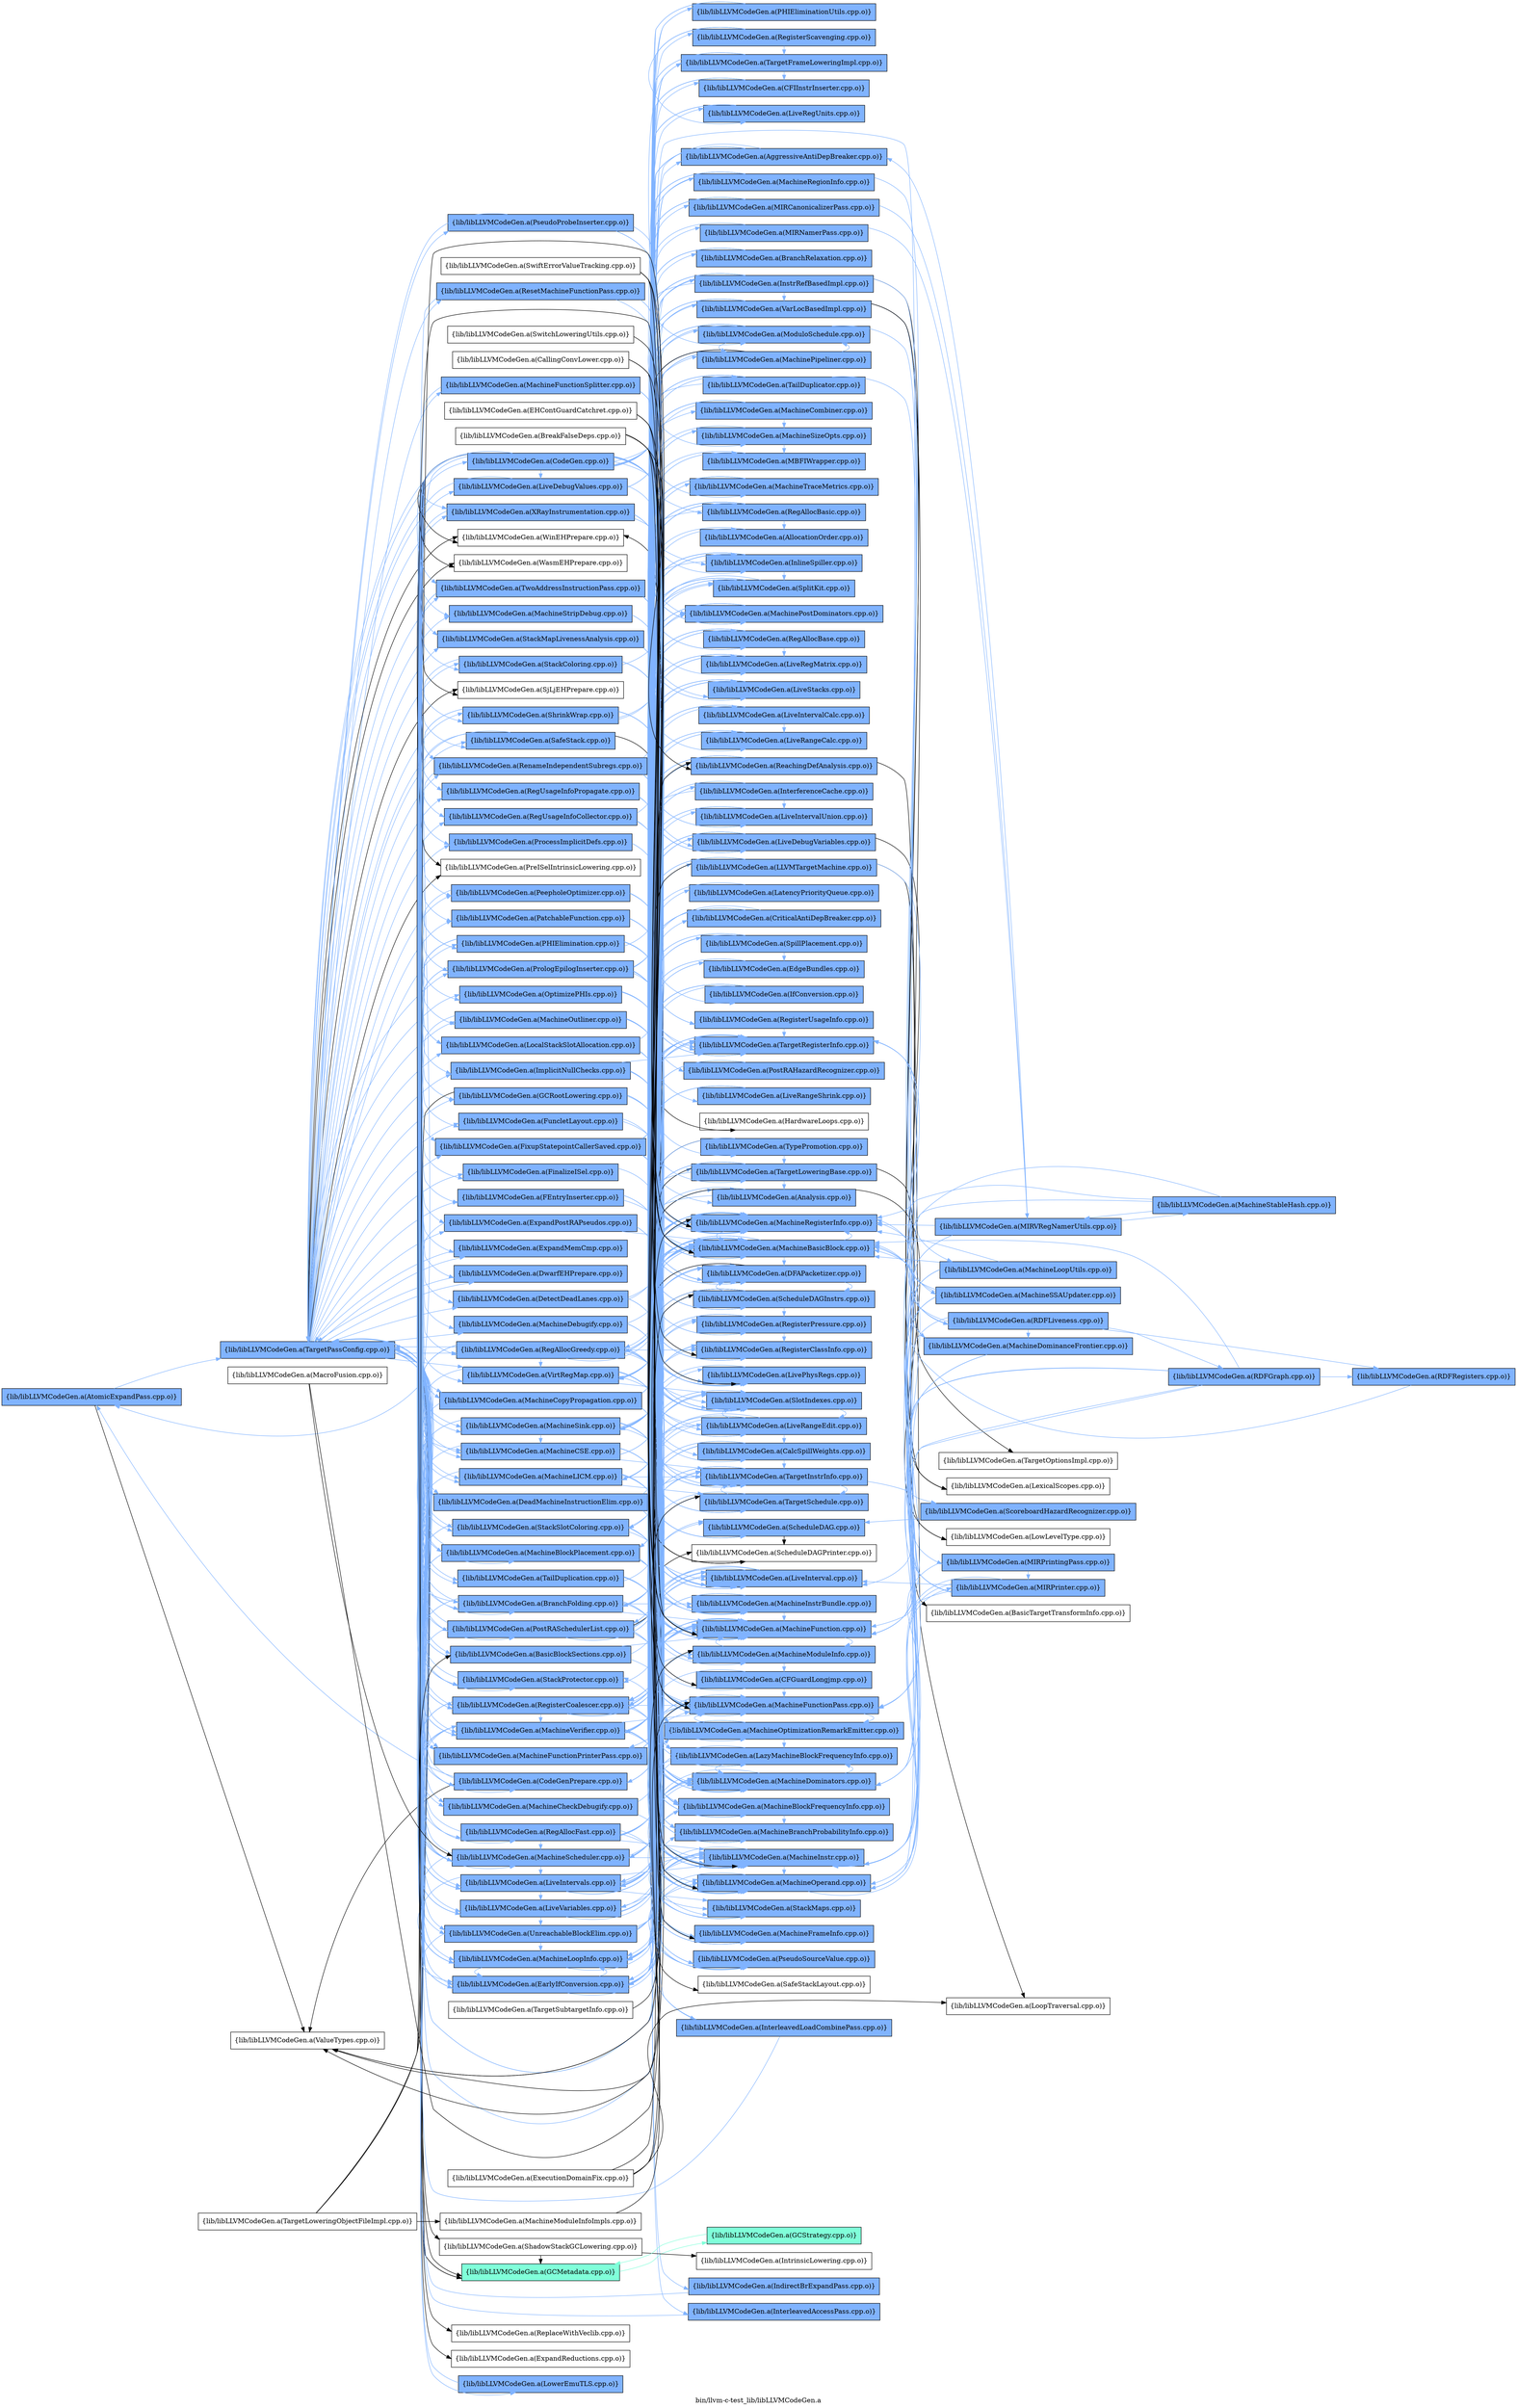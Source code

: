 digraph "bin/llvm-c-test_lib/libLLVMCodeGen.a" {
	label="bin/llvm-c-test_lib/libLLVMCodeGen.a";
	rankdir=LR;
	{ rank=same; Node0x56426118fea8;  }
	{ rank=same; Node0x564261198a08; Node0x56426119ed18;  }
	{ rank=same; Node0x56426118e738; Node0x56426118eb48; Node0x56426118fa48; Node0x56426119f9e8; Node0x5642611909e8; Node0x5642611955d8; Node0x56426118dd38; Node0x564261192d88; Node0x56426118e8c8; Node0x56426119c568; Node0x56426119a038; Node0x5642611972e8; Node0x5642611931e8; Node0x5642611940e8; Node0x56426119ee08; Node0x56426119a948; Node0x564261198418; Node0x5642611a02f8; Node0x56426119fb78; Node0x56426119ed68; Node0x564261198c38; Node0x56426119c338; Node0x56426119c068; Node0x56426119c1a8; Node0x56426119ada8; Node0x56426119a998; Node0x564261194818; Node0x564261199bd8; Node0x564261199db8; Node0x564261199138; Node0x564261199f98; Node0x56426119b2a8; Node0x56426119a808; Node0x56426119c2e8; Node0x56426119cc48; Node0x56426119c1f8; Node0x56426119da58; Node0x564261193aa8; Node0x564261195358; Node0x5642611917f8; Node0x56426118fb38; Node0x56426118ff98; Node0x56426118e6e8; Node0x56426118e1e8; Node0x5642611a1338; Node0x5642611967a8; Node0x564261197a18; Node0x564261192c98; Node0x564261194598; Node0x5642611942c8; Node0x564261194ae8; Node0x564261191528; Node0x564261190df8; Node0x564261198ff8; Node0x56426119a178; Node0x564261198288; Node0x564261197f68; Node0x564261198788; Node0x5642611a0ca8; Node0x5642611a09d8; Node0x5642611a1658; Node0x56426119fad8; Node0x56426119b488; Node0x56426119e098; Node0x56426119eea8; Node0x56426119d418; Node0x56426119d968; Node0x56426119dc38; Node0x5642611a0fc8;  }
	{ rank=same; Node0x56426119c838; Node0x5642611979c8; Node0x56426118e4b8; Node0x56426118dce8; Node0x5642611901c8; Node0x564261198d78; Node0x5642611993b8; Node0x564261193ff8; Node0x56426118f818; Node0x564261191f78; Node0x5642611921f8; Node0x564261196e88; Node0x564261196c58; Node0x564261194458; Node0x56426119c4c8; Node0x5642611966b8; Node0x5642611967f8; Node0x56426118f598; Node0x564261198148; Node0x564261198918; Node0x564261197ba8; Node0x564261190a88; Node0x56426119e7c8; Node0x564261193b98; Node0x56426119dc88; Node0x564261193cd8; Node0x5642611941d8; Node0x564261194f48; Node0x564261192108; Node0x56426118e328; Node0x564261191078; Node0x564261190c18; Node0x5642611a0f28; Node0x5642611932d8; Node0x56426119ac18; Node0x56426119bd98; Node0x5642611930f8; Node0x56426119c0b8; Node0x564261195588; Node0x564261195858; Node0x56426119fda8; Node0x564261197ab8; Node0x56426118f688; Node0x564261195d58; Node0x564261195fd8; Node0x56426119f0d8; Node0x5642611a0758; Node0x5642611907b8; Node0x564261192478; Node0x564261191ed8; Node0x5642611919d8; Node0x564261193238; Node0x56426119cbf8; Node0x564261191258; Node0x5642611a1b08; Node0x5642611a1428; Node0x5642611a0d98; Node0x564261191708; Node0x564261195df8; Node0x5642611978d8; Node0x56426118e558; Node0x56426119f448; Node0x564261193878; Node0x564261191758; Node0x564261194cc8; Node0x56426119a6c8; Node0x564261190c68; Node0x564261191668; Node0x564261191b68; Node0x564261192608; Node0x564261192a18; Node0x56426118e508; Node0x564261194688; Node0x5642611952b8; Node0x564261193008; Node0x56426119d878; Node0x56426118f868; Node0x56426118df18; Node0x564261193e68; Node0x564261190948; Node0x56426118ecd8; Node0x5642611a12e8; Node0x56426119c748;  }
	{ rank=same; Node0x564261195948; Node0x5642611938c8; Node0x564261190808; Node0x564261191398; Node0x564261196ed8; Node0x56426119c108; Node0x56426118e3c8; Node0x564261194d68; Node0x56426119ca18; Node0x564261196528; Node0x564261193d78; Node0x564261191de8; Node0x564261198dc8;  }

	Node0x56426118fea8 [shape=record,shape=box,group=2,style=filled,fillcolor="0.600000 0.5 1",label="{lib/libLLVMCodeGen.a(AtomicExpandPass.cpp.o)}"];
	Node0x56426118fea8 -> Node0x564261198a08[color="0.600000 0.5 1"];
	Node0x56426118fea8 -> Node0x56426119ed18;
	Node0x56426118e3c8 [shape=record,shape=box,group=0,label="{lib/libLLVMCodeGen.a(BasicTargetTransformInfo.cpp.o)}"];
	Node0x56426118e968 [shape=record,shape=box,group=0,label="{lib/libLLVMCodeGen.a(BreakFalseDeps.cpp.o)}"];
	Node0x56426118e968 -> Node0x564261191708;
	Node0x56426118e968 -> Node0x56426118dce8;
	Node0x56426118e968 -> Node0x564261198d78;
	Node0x56426118e968 -> Node0x564261194cc8;
	Node0x56426118e968 -> Node0x564261193ff8;
	Node0x564261191f78 [shape=record,shape=box,group=2,style=filled,fillcolor="0.600000 0.5 1",label="{lib/libLLVMCodeGen.a(CFGuardLongjmp.cpp.o)}"];
	Node0x564261191f78 -> Node0x56426118e4b8[color="0.600000 0.5 1"];
	Node0x564261191f78 -> Node0x56426118dce8[color="0.600000 0.5 1"];
	Node0x564261191f78 -> Node0x5642611901c8[color="0.600000 0.5 1"];
	Node0x5642611921f8 [shape=record,shape=box,group=2,style=filled,fillcolor="0.600000 0.5 1",label="{lib/libLLVMCodeGen.a(CFIInstrInserter.cpp.o)}"];
	Node0x5642611921f8 -> Node0x56426119c838[color="0.600000 0.5 1"];
	Node0x5642611921f8 -> Node0x56426118e4b8[color="0.600000 0.5 1"];
	Node0x5642611921f8 -> Node0x56426118dce8[color="0.600000 0.5 1"];
	Node0x5642611921f8 -> Node0x5642611901c8[color="0.600000 0.5 1"];
	Node0x5642611909e8 [shape=record,shape=box,group=2,style=filled,fillcolor="0.600000 0.5 1",label="{lib/libLLVMCodeGen.a(EarlyIfConversion.cpp.o)}"];
	Node0x5642611909e8 -> Node0x56426119c838[color="0.600000 0.5 1"];
	Node0x5642611909e8 -> Node0x564261195588[color="0.600000 0.5 1"];
	Node0x5642611909e8 -> Node0x5642611967f8[color="0.600000 0.5 1"];
	Node0x5642611909e8 -> Node0x56426118dce8[color="0.600000 0.5 1"];
	Node0x5642611909e8 -> Node0x5642611901c8[color="0.600000 0.5 1"];
	Node0x5642611909e8 -> Node0x56426119c568[color="0.600000 0.5 1"];
	Node0x5642611909e8 -> Node0x564261198d78[color="0.600000 0.5 1"];
	Node0x5642611909e8 -> Node0x564261198918[color="0.600000 0.5 1"];
	Node0x5642611909e8 -> Node0x5642611993b8[color="0.600000 0.5 1"];
	Node0x5642611909e8 -> Node0x564261195858[color="0.600000 0.5 1"];
	Node0x5642611909e8 -> Node0x56426119fda8[color="0.600000 0.5 1"];
	Node0x56426119e458 [shape=record,shape=box,group=0,label="{lib/libLLVMCodeGen.a(EHContGuardCatchret.cpp.o)}"];
	Node0x56426119e458 -> Node0x564261191f78;
	Node0x56426119e458 -> Node0x56426119c838;
	Node0x56426119e458 -> Node0x56426118dce8;
	Node0x564261196028 [shape=record,shape=box,group=0,label="{lib/libLLVMCodeGen.a(ExecutionDomainFix.cpp.o)}"];
	Node0x564261196028 -> Node0x564261193d78;
	Node0x564261196028 -> Node0x56426118dce8;
	Node0x564261196028 -> Node0x5642611993b8;
	Node0x564261196028 -> Node0x564261194cc8;
	Node0x564261196e88 [shape=record,shape=box,group=2,style=filled,fillcolor="0.600000 0.5 1",label="{lib/libLLVMCodeGen.a(IndirectBrExpandPass.cpp.o)}"];
	Node0x564261196e88 -> Node0x564261198a08[color="0.600000 0.5 1"];
	Node0x564261196c58 [shape=record,shape=box,group=2,style=filled,fillcolor="0.600000 0.5 1",label="{lib/libLLVMCodeGen.a(InterleavedAccessPass.cpp.o)}"];
	Node0x564261196c58 -> Node0x564261198a08[color="0.600000 0.5 1"];
	Node0x564261194458 [shape=record,shape=box,group=2,style=filled,fillcolor="0.600000 0.5 1",label="{lib/libLLVMCodeGen.a(LiveRangeShrink.cpp.o)}"];
	Node0x564261194458 -> Node0x56426119c838[color="0.600000 0.5 1"];
	Node0x564261194458 -> Node0x56426118dce8[color="0.600000 0.5 1"];
	Node0x564261194458 -> Node0x5642611901c8[color="0.600000 0.5 1"];
	Node0x564261194458 -> Node0x5642611993b8[color="0.600000 0.5 1"];
	Node0x5642611930f8 [shape=record,shape=box,group=2,style=filled,fillcolor="0.600000 0.5 1",label="{lib/libLLVMCodeGen.a(LLVMTargetMachine.cpp.o)}"];
	Node0x5642611930f8 -> Node0x56426118e3c8;
	Node0x5642611930f8 -> Node0x564261198148[color="0.600000 0.5 1"];
	Node0x5642611930f8 -> Node0x564261194d68[color="0.600000 0.5 1"];
	Node0x5642611930f8 -> Node0x56426119c0b8[color="0.600000 0.5 1"];
	Node0x5642611930f8 -> Node0x564261198a08[color="0.600000 0.5 1"];
	Node0x5642611930f8 -> Node0x56426119ed18;
	Node0x56426119c838 [shape=record,shape=box,group=2,style=filled,fillcolor="0.600000 0.5 1",label="{lib/libLLVMCodeGen.a(MachineBasicBlock.cpp.o)}"];
	Node0x56426119c838 -> Node0x5642611907b8[color="0.600000 0.5 1"];
	Node0x56426119c838 -> Node0x56426118dd38[color="0.600000 0.5 1"];
	Node0x56426119c838 -> Node0x56426118f688[color="0.600000 0.5 1"];
	Node0x56426119c838 -> Node0x564261191708[color="0.600000 0.5 1"];
	Node0x56426119c838 -> Node0x564261192d88[color="0.600000 0.5 1"];
	Node0x56426119c838 -> Node0x5642611967f8[color="0.600000 0.5 1"];
	Node0x56426119c838 -> Node0x56426118e4b8[color="0.600000 0.5 1"];
	Node0x56426119c838 -> Node0x56426118f598[color="0.600000 0.5 1"];
	Node0x56426119c838 -> Node0x5642611901c8[color="0.600000 0.5 1"];
	Node0x56426119c838 -> Node0x56426119c568[color="0.600000 0.5 1"];
	Node0x56426119c838 -> Node0x5642611993b8[color="0.600000 0.5 1"];
	Node0x56426119c838 -> Node0x564261190a88[color="0.600000 0.5 1"];
	Node0x56426119c838 -> Node0x5642611a0758[color="0.600000 0.5 1"];
	Node0x5642611966b8 [shape=record,shape=box,group=2,style=filled,fillcolor="0.600000 0.5 1",label="{lib/libLLVMCodeGen.a(MachineCombiner.cpp.o)}"];
	Node0x5642611966b8 -> Node0x56426118e558[color="0.600000 0.5 1"];
	Node0x5642611966b8 -> Node0x56426119c838[color="0.600000 0.5 1"];
	Node0x5642611966b8 -> Node0x5642611967f8[color="0.600000 0.5 1"];
	Node0x5642611966b8 -> Node0x56426118e4b8[color="0.600000 0.5 1"];
	Node0x5642611966b8 -> Node0x56426118dce8[color="0.600000 0.5 1"];
	Node0x5642611966b8 -> Node0x5642611901c8[color="0.600000 0.5 1"];
	Node0x5642611966b8 -> Node0x56426119c568[color="0.600000 0.5 1"];
	Node0x5642611966b8 -> Node0x5642611993b8[color="0.600000 0.5 1"];
	Node0x5642611966b8 -> Node0x564261195df8[color="0.600000 0.5 1"];
	Node0x5642611966b8 -> Node0x564261195858[color="0.600000 0.5 1"];
	Node0x5642611966b8 -> Node0x564261193ff8[color="0.600000 0.5 1"];
	Node0x5642611966b8 -> Node0x56426119fda8[color="0.600000 0.5 1"];
	Node0x56426118e4b8 [shape=record,shape=box,group=2,style=filled,fillcolor="0.600000 0.5 1",label="{lib/libLLVMCodeGen.a(MachineFunction.cpp.o)}"];
	Node0x56426118e4b8 -> Node0x56426119c838[color="0.600000 0.5 1"];
	Node0x56426118e4b8 -> Node0x5642611979c8[color="0.600000 0.5 1"];
	Node0x56426118e4b8 -> Node0x5642611901c8[color="0.600000 0.5 1"];
	Node0x56426118e4b8 -> Node0x564261198148[color="0.600000 0.5 1"];
	Node0x56426118e4b8 -> Node0x564261198d78[color="0.600000 0.5 1"];
	Node0x56426118e4b8 -> Node0x5642611993b8[color="0.600000 0.5 1"];
	Node0x56426118e4b8 -> Node0x564261193878[color="0.600000 0.5 1"];
	Node0x56426118e4b8 -> Node0x5642611a0758[color="0.600000 0.5 1"];
	Node0x56426118e4b8 -> Node0x56426119d968;
	Node0x56426118dce8 [shape=record,shape=box,group=2,style=filled,fillcolor="0.600000 0.5 1",label="{lib/libLLVMCodeGen.a(MachineFunctionPass.cpp.o)}"];
	Node0x56426118dce8 -> Node0x56426118e8c8[color="0.600000 0.5 1"];
	Node0x56426118dce8 -> Node0x564261198148[color="0.600000 0.5 1"];
	Node0x56426118dce8 -> Node0x564261198918[color="0.600000 0.5 1"];
	Node0x5642611901c8 [shape=record,shape=box,group=2,style=filled,fillcolor="0.600000 0.5 1",label="{lib/libLLVMCodeGen.a(MachineInstr.cpp.o)}"];
	Node0x5642611901c8 -> Node0x56426119c838[color="0.600000 0.5 1"];
	Node0x5642611901c8 -> Node0x56426118e4b8[color="0.600000 0.5 1"];
	Node0x5642611901c8 -> Node0x564261198d78[color="0.600000 0.5 1"];
	Node0x5642611901c8 -> Node0x5642611993b8[color="0.600000 0.5 1"];
	Node0x5642611901c8 -> Node0x56426119f0d8[color="0.600000 0.5 1"];
	Node0x5642611901c8 -> Node0x5642611a0758[color="0.600000 0.5 1"];
	Node0x56426119a038 [shape=record,shape=box,group=2,style=filled,fillcolor="0.600000 0.5 1",label="{lib/libLLVMCodeGen.a(MachineScheduler.cpp.o)}"];
	Node0x56426119a038 -> Node0x5642611907b8[color="0.600000 0.5 1"];
	Node0x56426119a038 -> Node0x56426118dd38[color="0.600000 0.5 1"];
	Node0x56426119a038 -> Node0x56426118f688[color="0.600000 0.5 1"];
	Node0x56426119a038 -> Node0x56426119c838[color="0.600000 0.5 1"];
	Node0x56426119a038 -> Node0x5642611967f8[color="0.600000 0.5 1"];
	Node0x56426119a038 -> Node0x56426118e4b8[color="0.600000 0.5 1"];
	Node0x56426119a038 -> Node0x56426118dce8[color="0.600000 0.5 1"];
	Node0x56426119a038 -> Node0x5642611901c8[color="0.600000 0.5 1"];
	Node0x56426119a038 -> Node0x56426119c568[color="0.600000 0.5 1"];
	Node0x56426119a038 -> Node0x5642611972e8[color="0.600000 0.5 1"];
	Node0x56426119a038 -> Node0x564261193ff8[color="0.600000 0.5 1"];
	Node0x56426119a038 -> Node0x564261192478[color="0.600000 0.5 1"];
	Node0x56426119a038 -> Node0x564261191ed8[color="0.600000 0.5 1"];
	Node0x56426119a038 -> Node0x5642611919d8[color="0.600000 0.5 1"];
	Node0x56426119a038 -> Node0x564261190a88[color="0.600000 0.5 1"];
	Node0x56426119a038 -> Node0x564261198a08[color="0.600000 0.5 1"];
	Node0x56426119a038 -> Node0x56426119fda8[color="0.600000 0.5 1"];
	Node0x5642611931e8 [shape=record,shape=box,group=2,style=filled,fillcolor="0.600000 0.5 1",label="{lib/libLLVMCodeGen.a(PseudoProbeInserter.cpp.o)}"];
	Node0x5642611931e8 -> Node0x56426119c838[color="0.600000 0.5 1"];
	Node0x5642611931e8 -> Node0x56426118e4b8[color="0.600000 0.5 1"];
	Node0x5642611931e8 -> Node0x56426118dce8[color="0.600000 0.5 1"];
	Node0x5642611931e8 -> Node0x5642611901c8[color="0.600000 0.5 1"];
	Node0x5642611931e8 -> Node0x564261198a08[color="0.600000 0.5 1"];
	Node0x564261194cc8 [shape=record,shape=box,group=2,style=filled,fillcolor="0.600000 0.5 1",label="{lib/libLLVMCodeGen.a(ReachingDefAnalysis.cpp.o)}"];
	Node0x564261194cc8 -> Node0x564261191708[color="0.600000 0.5 1"];
	Node0x564261194cc8 -> Node0x564261193d78;
	Node0x564261194cc8 -> Node0x56426119c838[color="0.600000 0.5 1"];
	Node0x564261194cc8 -> Node0x56426118dce8[color="0.600000 0.5 1"];
	Node0x564261194cc8 -> Node0x5642611901c8[color="0.600000 0.5 1"];
	Node0x56426119d878 [shape=record,shape=box,group=2,style=filled,fillcolor="0.600000 0.5 1",label="{lib/libLLVMCodeGen.a(TargetFrameLoweringImpl.cpp.o)}"];
	Node0x56426119d878 -> Node0x5642611921f8[color="0.600000 0.5 1"];
	Node0x56426119d878 -> Node0x5642611979c8[color="0.600000 0.5 1"];
	Node0x56426119d878 -> Node0x5642611993b8[color="0.600000 0.5 1"];
	Node0x56426119cbf8 [shape=record,shape=box,group=2,style=filled,fillcolor="0.600000 0.5 1",label="{lib/libLLVMCodeGen.a(TargetInstrInfo.cpp.o)}"];
	Node0x56426119cbf8 -> Node0x56426119c838[color="0.600000 0.5 1"];
	Node0x56426119cbf8 -> Node0x56426118e4b8[color="0.600000 0.5 1"];
	Node0x56426119cbf8 -> Node0x5642611901c8[color="0.600000 0.5 1"];
	Node0x56426119cbf8 -> Node0x564261198d78[color="0.600000 0.5 1"];
	Node0x56426119cbf8 -> Node0x5642611993b8[color="0.600000 0.5 1"];
	Node0x56426119cbf8 -> Node0x564261191ed8[color="0.600000 0.5 1"];
	Node0x56426119cbf8 -> Node0x56426119f0d8[color="0.600000 0.5 1"];
	Node0x56426119cbf8 -> Node0x56426119ca18[color="0.600000 0.5 1"];
	Node0x56426119cbf8 -> Node0x56426119fda8[color="0.600000 0.5 1"];
	Node0x56426119c0b8 [shape=record,shape=box,group=2,style=filled,fillcolor="0.600000 0.5 1",label="{lib/libLLVMCodeGen.a(TargetLoweringBase.cpp.o)}"];
	Node0x56426119c0b8 -> Node0x56426119bd98[color="0.600000 0.5 1"];
	Node0x56426119c0b8 -> Node0x56426119c108;
	Node0x56426119c0b8 -> Node0x56426119c838[color="0.600000 0.5 1"];
	Node0x56426119c0b8 -> Node0x56426118e4b8[color="0.600000 0.5 1"];
	Node0x56426119c0b8 -> Node0x5642611901c8[color="0.600000 0.5 1"];
	Node0x56426119c0b8 -> Node0x564261198d78[color="0.600000 0.5 1"];
	Node0x56426119c0b8 -> Node0x5642611993b8[color="0.600000 0.5 1"];
	Node0x56426119c0b8 -> Node0x56426119ed18;
	Node0x56426119b848 [shape=record,shape=box,group=0,label="{lib/libLLVMCodeGen.a(TargetLoweringObjectFileImpl.cpp.o)}"];
	Node0x56426119b848 -> Node0x56426119c838;
	Node0x56426119b848 -> Node0x56426118e4b8;
	Node0x56426119b848 -> Node0x56426119b118;
	Node0x56426119b848 -> Node0x56426119a948;
	Node0x564261198a08 [shape=record,shape=box,group=2,style=filled,fillcolor="0.600000 0.5 1",label="{lib/libLLVMCodeGen.a(TargetPassConfig.cpp.o)}"];
	Node0x564261198a08 -> Node0x56426118e738[color="0.600000 0.5 1"];
	Node0x564261198a08 -> Node0x56426118eb48[color="0.600000 0.5 1"];
	Node0x564261198a08 -> Node0x56426118fa48[color="0.600000 0.5 1"];
	Node0x564261198a08 -> Node0x56426119f9e8[color="0.600000 0.5 1"];
	Node0x564261198a08 -> Node0x5642611909e8[color="0.600000 0.5 1"];
	Node0x564261198a08 -> Node0x5642611955d8;
	Node0x564261198a08 -> Node0x56426118dd38[color="0.600000 0.5 1"];
	Node0x564261198a08 -> Node0x564261192d88[color="0.600000 0.5 1"];
	Node0x564261198a08 -> Node0x56426118e8c8[color="0.600000 0.5 1"];
	Node0x564261198a08 -> Node0x56426119c568[color="0.600000 0.5 1"];
	Node0x564261198a08 -> Node0x56426119a038[color="0.600000 0.5 1"];
	Node0x564261198a08 -> Node0x5642611972e8[color="0.600000 0.5 1"];
	Node0x564261198a08 -> Node0x5642611931e8[color="0.600000 0.5 1"];
	Node0x564261198a08 -> Node0x5642611940e8[color="0.600000 0.5 1"];
	Node0x564261198a08 -> Node0x56426119ee08[color="0.600000 0.5 1"];
	Node0x564261198a08 -> Node0x56426119a948[color="0.600000 0.5 1"];
	Node0x564261198a08 -> Node0x564261198418[color="0.600000 0.5 1"];
	Node0x564261198a08 -> Node0x5642611a02f8[color="0.600000 0.5 1"];
	Node0x564261198a08 -> Node0x56426119fb78[color="0.600000 0.5 1"];
	Node0x564261198a08 -> Node0x56426119ed68[color="0.600000 0.5 1"];
	Node0x564261198a08 -> Node0x564261198c38[color="0.600000 0.5 1"];
	Node0x564261198a08 -> Node0x56426119c338[color="0.600000 0.5 1"];
	Node0x564261198a08 -> Node0x56426119c068[color="0.600000 0.5 1"];
	Node0x564261198a08 -> Node0x56426119c1a8[color="0.600000 0.5 1"];
	Node0x564261198a08 -> Node0x56426119ada8[color="0.600000 0.5 1"];
	Node0x564261198a08 -> Node0x56426119a998[color="0.600000 0.5 1"];
	Node0x564261198a08 -> Node0x564261194818[color="0.600000 0.5 1"];
	Node0x564261198a08 -> Node0x564261199bd8[color="0.600000 0.5 1"];
	Node0x564261198a08 -> Node0x564261199db8[color="0.600000 0.5 1"];
	Node0x564261198a08 -> Node0x564261199138[color="0.600000 0.5 1"];
	Node0x564261198a08 -> Node0x564261199f98[color="0.600000 0.5 1"];
	Node0x564261198a08 -> Node0x56426119b2a8[color="0.600000 0.5 1"];
	Node0x564261198a08 -> Node0x56426119a808[color="0.600000 0.5 1"];
	Node0x564261198a08 -> Node0x56426119c2e8[color="0.600000 0.5 1"];
	Node0x564261198a08 -> Node0x56426119cc48[color="0.600000 0.5 1"];
	Node0x564261198a08 -> Node0x56426119c1f8[color="0.600000 0.5 1"];
	Node0x564261198a08 -> Node0x56426119da58[color="0.600000 0.5 1"];
	Node0x564261198a08 -> Node0x564261193aa8[color="0.600000 0.5 1"];
	Node0x564261198a08 -> Node0x564261195358[color="0.600000 0.5 1"];
	Node0x564261198a08 -> Node0x5642611917f8[color="0.600000 0.5 1"];
	Node0x564261198a08 -> Node0x56426118fb38[color="0.600000 0.5 1"];
	Node0x564261198a08 -> Node0x56426118ff98[color="0.600000 0.5 1"];
	Node0x564261198a08 -> Node0x56426118e6e8[color="0.600000 0.5 1"];
	Node0x564261198a08 -> Node0x56426118e1e8[color="0.600000 0.5 1"];
	Node0x564261198a08 -> Node0x5642611a1338[color="0.600000 0.5 1"];
	Node0x564261198a08 -> Node0x5642611967a8;
	Node0x564261198a08 -> Node0x564261197a18[color="0.600000 0.5 1"];
	Node0x564261198a08 -> Node0x564261192c98[color="0.600000 0.5 1"];
	Node0x564261198a08 -> Node0x564261194598[color="0.600000 0.5 1"];
	Node0x564261198a08 -> Node0x5642611942c8[color="0.600000 0.5 1"];
	Node0x564261198a08 -> Node0x564261194ae8[color="0.600000 0.5 1"];
	Node0x564261198a08 -> Node0x564261191528[color="0.600000 0.5 1"];
	Node0x564261198a08 -> Node0x564261190df8;
	Node0x564261198a08 -> Node0x564261198ff8[color="0.600000 0.5 1"];
	Node0x564261198a08 -> Node0x56426119a178[color="0.600000 0.5 1"];
	Node0x564261198a08 -> Node0x564261198288[color="0.600000 0.5 1"];
	Node0x564261198a08 -> Node0x564261197f68;
	Node0x564261198a08 -> Node0x564261198788;
	Node0x564261198a08 -> Node0x5642611a0ca8;
	Node0x564261198a08 -> Node0x5642611a09d8[color="0.600000 0.5 1"];
	Node0x564261198a08 -> Node0x5642611a1658[color="0.600000 0.5 1"];
	Node0x564261198a08 -> Node0x56426119fad8[color="0.600000 0.5 1"];
	Node0x564261198a08 -> Node0x56426119b488[color="0.600000 0.5 1"];
	Node0x564261198a08 -> Node0x56426119e098[color="0.600000 0.5 1"];
	Node0x564261198a08 -> Node0x56426119eea8[color="0.600000 0.5 1"];
	Node0x564261198a08 -> Node0x56426119d418;
	Node0x564261198a08 -> Node0x56426119d968;
	Node0x564261198a08 -> Node0x56426119dc38[color="0.600000 0.5 1"];
	Node0x564261198a08 -> Node0x5642611a0fc8[color="0.600000 0.5 1"];
	Node0x5642611a0758 [shape=record,shape=box,group=2,style=filled,fillcolor="0.600000 0.5 1",label="{lib/libLLVMCodeGen.a(TargetRegisterInfo.cpp.o)}"];
	Node0x5642611a0758 -> Node0x5642611993b8[color="0.600000 0.5 1"];
	Node0x5642611a0758 -> Node0x56426119cbf8[color="0.600000 0.5 1"];
	Node0x56426119a3a8 [shape=record,shape=box,group=0,label="{lib/libLLVMCodeGen.a(TargetSubtargetInfo.cpp.o)}"];
	Node0x56426119a3a8 -> Node0x56426119fda8;
	Node0x56426119ed18 [shape=record,shape=box,group=0,label="{lib/libLLVMCodeGen.a(ValueTypes.cpp.o)}"];
	Node0x564261198148 [shape=record,shape=box,group=2,style=filled,fillcolor="0.600000 0.5 1",label="{lib/libLLVMCodeGen.a(MachineModuleInfo.cpp.o)}"];
	Node0x564261198148 -> Node0x564261191f78[color="0.600000 0.5 1"];
	Node0x564261198148 -> Node0x56426118e4b8[color="0.600000 0.5 1"];
	Node0x564261194688 [shape=record,shape=box,group=2,style=filled,fillcolor="0.600000 0.5 1",label="{lib/libLLVMCodeGen.a(LiveRegMatrix.cpp.o)}"];
	Node0x564261194688 -> Node0x56426118dd38[color="0.600000 0.5 1"];
	Node0x564261194688 -> Node0x56426118f688[color="0.600000 0.5 1"];
	Node0x564261194688 -> Node0x5642611952b8[color="0.600000 0.5 1"];
	Node0x564261194688 -> Node0x56426118dce8[color="0.600000 0.5 1"];
	Node0x564261194688 -> Node0x56426119eea8[color="0.600000 0.5 1"];
	Node0x564261198d78 [shape=record,shape=box,group=2,style=filled,fillcolor="0.600000 0.5 1",label="{lib/libLLVMCodeGen.a(MachineOperand.cpp.o)}"];
	Node0x564261198d78 -> Node0x56426119c838[color="0.600000 0.5 1"];
	Node0x564261198d78 -> Node0x56426118e4b8[color="0.600000 0.5 1"];
	Node0x564261198d78 -> Node0x5642611993b8[color="0.600000 0.5 1"];
	Node0x564261198d78 -> Node0x564261195948[color="0.600000 0.5 1"];
	Node0x564261198d78 -> Node0x564261193878[color="0.600000 0.5 1"];
	Node0x564261198d78 -> Node0x5642611a0758[color="0.600000 0.5 1"];
	Node0x5642611993b8 [shape=record,shape=box,group=2,style=filled,fillcolor="0.600000 0.5 1",label="{lib/libLLVMCodeGen.a(MachineRegisterInfo.cpp.o)}"];
	Node0x5642611993b8 -> Node0x56426119c838[color="0.600000 0.5 1"];
	Node0x5642611993b8 -> Node0x56426118e4b8[color="0.600000 0.5 1"];
	Node0x5642611993b8 -> Node0x5642611901c8[color="0.600000 0.5 1"];
	Node0x5642611993b8 -> Node0x564261198d78[color="0.600000 0.5 1"];
	Node0x5642611993b8 -> Node0x5642611a0758[color="0.600000 0.5 1"];
	Node0x56426118ec38 [shape=record,shape=box,group=0,label="{lib/libLLVMCodeGen.a(CallingConvLower.cpp.o)}"];
	Node0x56426118ec38 -> Node0x5642611979c8;
	Node0x56426118ec38 -> Node0x56426118e4b8;
	Node0x56426118ecd8 [shape=record,shape=box,group=0,label="{lib/libLLVMCodeGen.a(IntrinsicLowering.cpp.o)}"];
	Node0x5642611979c8 [shape=record,shape=box,group=2,style=filled,fillcolor="0.600000 0.5 1",label="{lib/libLLVMCodeGen.a(MachineFrameInfo.cpp.o)}"];
	Node0x5642611979c8 -> Node0x5642611993b8[color="0.600000 0.5 1"];
	Node0x564261191708 [shape=record,shape=box,group=2,style=filled,fillcolor="0.600000 0.5 1",label="{lib/libLLVMCodeGen.a(LivePhysRegs.cpp.o)}"];
	Node0x564261191708 -> Node0x56426119c838[color="0.600000 0.5 1"];
	Node0x564261191708 -> Node0x5642611901c8[color="0.600000 0.5 1"];
	Node0x564261191708 -> Node0x5642611993b8[color="0.600000 0.5 1"];
	Node0x564261191708 -> Node0x5642611a0758[color="0.600000 0.5 1"];
	Node0x564261192d88 [shape=record,shape=box,group=2,style=filled,fillcolor="0.600000 0.5 1",label="{lib/libLLVMCodeGen.a(LiveVariables.cpp.o)}"];
	Node0x564261192d88 -> Node0x5642611907b8[color="0.600000 0.5 1"];
	Node0x564261192d88 -> Node0x56426119c838[color="0.600000 0.5 1"];
	Node0x564261192d88 -> Node0x56426118dce8[color="0.600000 0.5 1"];
	Node0x564261192d88 -> Node0x5642611901c8[color="0.600000 0.5 1"];
	Node0x564261192d88 -> Node0x5642611993b8[color="0.600000 0.5 1"];
	Node0x564261192d88 -> Node0x56426119e098[color="0.600000 0.5 1"];
	Node0x5642611967f8 [shape=record,shape=box,group=2,style=filled,fillcolor="0.600000 0.5 1",label="{lib/libLLVMCodeGen.a(MachineDominators.cpp.o)}"];
	Node0x5642611967f8 -> Node0x5642611909e8[color="0.600000 0.5 1"];
	Node0x5642611967f8 -> Node0x56426118e558[color="0.600000 0.5 1"];
	Node0x5642611967f8 -> Node0x56426119c838[color="0.600000 0.5 1"];
	Node0x5642611967f8 -> Node0x56426118dce8[color="0.600000 0.5 1"];
	Node0x564261198dc8 [shape=record,shape=box,group=0,label="{lib/libLLVMCodeGen.a(TargetOptionsImpl.cpp.o)}"];
	Node0x56426119bd98 [shape=record,shape=box,group=2,style=filled,fillcolor="0.600000 0.5 1",label="{lib/libLLVMCodeGen.a(Analysis.cpp.o)}"];
	Node0x56426119bd98 -> Node0x56426119c108;
	Node0x56426119bd98 -> Node0x56426119c838[color="0.600000 0.5 1"];
	Node0x56426119bd98 -> Node0x5642611901c8[color="0.600000 0.5 1"];
	Node0x56426119bd98 -> Node0x56426119ed18;
	Node0x56426119c108 [shape=record,shape=box,group=0,label="{lib/libLLVMCodeGen.a(LowLevelType.cpp.o)}"];
	Node0x564261192f68 [shape=record,shape=box,group=0,label="{lib/libLLVMCodeGen.a(MacroFusion.cpp.o)}"];
	Node0x564261192f68 -> Node0x56426119a038;
	Node0x564261192f68 -> Node0x5642611919d8;
	Node0x56426119c568 [shape=record,shape=box,group=2,style=filled,fillcolor="0.600000 0.5 1",label="{lib/libLLVMCodeGen.a(MachineLoopInfo.cpp.o)}"];
	Node0x56426119c568 -> Node0x5642611909e8[color="0.600000 0.5 1"];
	Node0x56426119c568 -> Node0x56426119c838[color="0.600000 0.5 1"];
	Node0x56426119c568 -> Node0x5642611967f8[color="0.600000 0.5 1"];
	Node0x56426119c568 -> Node0x56426118dce8[color="0.600000 0.5 1"];
	Node0x56426119c568 -> Node0x5642611901c8[color="0.600000 0.5 1"];
	Node0x56426119c568 -> Node0x5642611993b8[color="0.600000 0.5 1"];
	Node0x564261191758 [shape=record,shape=box,group=2,style=filled,fillcolor="0.600000 0.5 1",label="{lib/libLLVMCodeGen.a(EdgeBundles.cpp.o)}"];
	Node0x564261191758 -> Node0x56426119c838[color="0.600000 0.5 1"];
	Node0x564261191758 -> Node0x56426118dce8[color="0.600000 0.5 1"];
	Node0x564261196ed8 [shape=record,shape=box,group=2,style=filled,fillcolor="0.600000 0.5 1",label="{lib/libLLVMCodeGen.a(MachineDominanceFrontier.cpp.o)}"];
	Node0x564261196ed8 -> Node0x56426119c838[color="0.600000 0.5 1"];
	Node0x564261196ed8 -> Node0x5642611967f8[color="0.600000 0.5 1"];
	Node0x564261196ed8 -> Node0x56426118dce8[color="0.600000 0.5 1"];
	Node0x564261191bb8 [shape=record,shape=box,group=2,style=filled,fillcolor="0.600000 0.5 1",label="{lib/libLLVMCodeGen.a(RDFGraph.cpp.o)}"];
	Node0x564261191bb8 -> Node0x56426118f688[color="0.600000 0.5 1"];
	Node0x564261191bb8 -> Node0x56426119c838[color="0.600000 0.5 1"];
	Node0x564261191bb8 -> Node0x5642611967f8[color="0.600000 0.5 1"];
	Node0x564261191bb8 -> Node0x56426118e4b8[color="0.600000 0.5 1"];
	Node0x564261191bb8 -> Node0x5642611901c8[color="0.600000 0.5 1"];
	Node0x564261191bb8 -> Node0x564261194f98[color="0.600000 0.5 1"];
	Node0x564261191de8 [shape=record,shape=box,group=2,style=filled,fillcolor="0.600000 0.5 1",label="{lib/libLLVMCodeGen.a(RDFLiveness.cpp.o)}"];
	Node0x564261191de8 -> Node0x56426119c838[color="0.600000 0.5 1"];
	Node0x564261191de8 -> Node0x564261196ed8[color="0.600000 0.5 1"];
	Node0x564261191de8 -> Node0x5642611967f8[color="0.600000 0.5 1"];
	Node0x564261191de8 -> Node0x564261191bb8[color="0.600000 0.5 1"];
	Node0x564261191de8 -> Node0x564261194f98[color="0.600000 0.5 1"];
	Node0x564261191de8 -> Node0x5642611a0758[color="0.600000 0.5 1"];
	Node0x564261194f98 [shape=record,shape=box,group=2,style=filled,fillcolor="0.600000 0.5 1",label="{lib/libLLVMCodeGen.a(RDFRegisters.cpp.o)}"];
	Node0x564261194f98 -> Node0x5642611a0758[color="0.600000 0.5 1"];
	Node0x56426118dd38 [shape=record,shape=box,group=2,style=filled,fillcolor="0.600000 0.5 1",label="{lib/libLLVMCodeGen.a(LiveIntervals.cpp.o)}"];
	Node0x56426118dd38 -> Node0x56426118f688[color="0.600000 0.5 1"];
	Node0x56426118dd38 -> Node0x564261195d58[color="0.600000 0.5 1"];
	Node0x56426118dd38 -> Node0x564261195fd8[color="0.600000 0.5 1"];
	Node0x56426118dd38 -> Node0x564261192d88[color="0.600000 0.5 1"];
	Node0x56426118dd38 -> Node0x56426119c838[color="0.600000 0.5 1"];
	Node0x56426118dd38 -> Node0x56426119c4c8[color="0.600000 0.5 1"];
	Node0x56426118dd38 -> Node0x5642611967f8[color="0.600000 0.5 1"];
	Node0x56426118dd38 -> Node0x56426118e4b8[color="0.600000 0.5 1"];
	Node0x56426118dd38 -> Node0x56426118dce8[color="0.600000 0.5 1"];
	Node0x56426118dd38 -> Node0x5642611901c8[color="0.600000 0.5 1"];
	Node0x56426118dd38 -> Node0x56426119c568[color="0.600000 0.5 1"];
	Node0x56426118dd38 -> Node0x5642611993b8[color="0.600000 0.5 1"];
	Node0x56426118dd38 -> Node0x564261190a88[color="0.600000 0.5 1"];
	Node0x56426118dd38 -> Node0x56426119f0d8[color="0.600000 0.5 1"];
	Node0x56426118dd38 -> Node0x5642611a0758[color="0.600000 0.5 1"];
	Node0x564261190a88 [shape=record,shape=box,group=2,style=filled,fillcolor="0.600000 0.5 1",label="{lib/libLLVMCodeGen.a(SlotIndexes.cpp.o)}"];
	Node0x564261190a88 -> Node0x56426119c838[color="0.600000 0.5 1"];
	Node0x564261190a88 -> Node0x56426118dce8[color="0.600000 0.5 1"];
	Node0x564261190a88 -> Node0x564261193238[color="0.600000 0.5 1"];
	Node0x56426119eea8 [shape=record,shape=box,group=2,style=filled,fillcolor="0.600000 0.5 1",label="{lib/libLLVMCodeGen.a(VirtRegMap.cpp.o)}"];
	Node0x56426119eea8 -> Node0x56426118dd38[color="0.600000 0.5 1"];
	Node0x56426119eea8 -> Node0x56426118f688[color="0.600000 0.5 1"];
	Node0x56426119eea8 -> Node0x56426119c838[color="0.600000 0.5 1"];
	Node0x56426119eea8 -> Node0x5642611979c8[color="0.600000 0.5 1"];
	Node0x56426119eea8 -> Node0x56426118dce8[color="0.600000 0.5 1"];
	Node0x56426119eea8 -> Node0x5642611901c8[color="0.600000 0.5 1"];
	Node0x56426119eea8 -> Node0x564261198d78[color="0.600000 0.5 1"];
	Node0x56426119eea8 -> Node0x5642611993b8[color="0.600000 0.5 1"];
	Node0x56426119eea8 -> Node0x564261197ba8[color="0.600000 0.5 1"];
	Node0x56426119eea8 -> Node0x564261190a88[color="0.600000 0.5 1"];
	Node0x56426119eea8 -> Node0x564261193b98[color="0.600000 0.5 1"];
	Node0x56426119eea8 -> Node0x5642611a0758[color="0.600000 0.5 1"];
	Node0x564261196528 [shape=record,shape=box,group=2,style=filled,fillcolor="0.600000 0.5 1",label="{lib/libLLVMCodeGen.a(MachineSSAUpdater.cpp.o)}"];
	Node0x564261196528 -> Node0x56426119c838[color="0.600000 0.5 1"];
	Node0x564261196528 -> Node0x56426118e4b8[color="0.600000 0.5 1"];
	Node0x564261196528 -> Node0x5642611901c8[color="0.600000 0.5 1"];
	Node0x564261196528 -> Node0x564261198d78[color="0.600000 0.5 1"];
	Node0x564261196528 -> Node0x5642611993b8[color="0.600000 0.5 1"];
	Node0x56426118e558 [shape=record,shape=box,group=2,style=filled,fillcolor="0.600000 0.5 1",label="{lib/libLLVMCodeGen.a(LazyMachineBlockFrequencyInfo.cpp.o)}"];
	Node0x56426118e558 -> Node0x56426119c4c8[color="0.600000 0.5 1"];
	Node0x56426118e558 -> Node0x564261195588[color="0.600000 0.5 1"];
	Node0x56426118e558 -> Node0x5642611967f8[color="0.600000 0.5 1"];
	Node0x56426118e558 -> Node0x56426118dce8[color="0.600000 0.5 1"];
	Node0x56426118e558 -> Node0x56426119c568[color="0.600000 0.5 1"];
	Node0x564261195df8 [shape=record,shape=box,group=2,style=filled,fillcolor="0.600000 0.5 1",label="{lib/libLLVMCodeGen.a(MachineSizeOpts.cpp.o)}"];
	Node0x564261195df8 -> Node0x56426119c4c8[color="0.600000 0.5 1"];
	Node0x564261195df8 -> Node0x5642611978d8[color="0.600000 0.5 1"];
	Node0x56426119fda8 [shape=record,shape=box,group=2,style=filled,fillcolor="0.600000 0.5 1",label="{lib/libLLVMCodeGen.a(TargetSchedule.cpp.o)}"];
	Node0x56426119fda8 -> Node0x5642611901c8[color="0.600000 0.5 1"];
	Node0x56426119fda8 -> Node0x56426119cbf8[color="0.600000 0.5 1"];
	Node0x56426119d968 [shape=record,shape=box,group=0,label="{lib/libLLVMCodeGen.a(WinEHPrepare.cpp.o)}"];
	Node0x56426119ee08 [shape=record,shape=box,group=2,style=filled,fillcolor="0.600000 0.5 1",label="{lib/libLLVMCodeGen.a(StackProtector.cpp.o)}"];
	Node0x56426119ee08 -> Node0x564261198a08[color="0.600000 0.5 1"];
	Node0x56426119e0e8 [shape=record,shape=box,group=0,label="{lib/libLLVMCodeGen.a(SwiftErrorValueTracking.cpp.o)}"];
	Node0x56426119e0e8 -> Node0x56426119c838;
	Node0x56426119e0e8 -> Node0x56426118e4b8;
	Node0x56426119e0e8 -> Node0x5642611901c8;
	Node0x56426119e0e8 -> Node0x5642611993b8;
	Node0x56426119df08 [shape=record,shape=box,group=0,label="{lib/libLLVMCodeGen.a(SwitchLoweringUtils.cpp.o)}"];
	Node0x56426119df08 -> Node0x56426118e4b8;
	Node0x56426119c4c8 [shape=record,shape=box,group=2,style=filled,fillcolor="0.600000 0.5 1",label="{lib/libLLVMCodeGen.a(MachineBlockFrequencyInfo.cpp.o)}"];
	Node0x56426119c4c8 -> Node0x56426119c838[color="0.600000 0.5 1"];
	Node0x56426119c4c8 -> Node0x564261195588[color="0.600000 0.5 1"];
	Node0x56426119c4c8 -> Node0x56426118e4b8[color="0.600000 0.5 1"];
	Node0x56426119c4c8 -> Node0x56426118dce8[color="0.600000 0.5 1"];
	Node0x56426119c4c8 -> Node0x56426119c568[color="0.600000 0.5 1"];
	Node0x564261195588 [shape=record,shape=box,group=2,style=filled,fillcolor="0.600000 0.5 1",label="{lib/libLLVMCodeGen.a(MachineBranchProbabilityInfo.cpp.o)}"];
	Node0x564261195588 -> Node0x56426119c838[color="0.600000 0.5 1"];
	Node0x564261198918 [shape=record,shape=box,group=2,style=filled,fillcolor="0.600000 0.5 1",label="{lib/libLLVMCodeGen.a(MachineOptimizationRemarkEmitter.cpp.o)}"];
	Node0x564261198918 -> Node0x56426118e558[color="0.600000 0.5 1"];
	Node0x564261198918 -> Node0x56426119c4c8[color="0.600000 0.5 1"];
	Node0x564261198918 -> Node0x56426118dce8[color="0.600000 0.5 1"];
	Node0x564261198918 -> Node0x5642611901c8[color="0.600000 0.5 1"];
	Node0x56426119d418 [shape=record,shape=box,group=0,label="{lib/libLLVMCodeGen.a(WasmEHPrepare.cpp.o)}"];
	Node0x5642611955d8 [shape=record,shape=box,group=1,style=filled,fillcolor="0.450000 0.5 1",label="{lib/libLLVMCodeGen.a(GCMetadata.cpp.o)}"];
	Node0x5642611955d8 -> Node0x564261197ab8[color="0.450000 0.5 1"];
	Node0x564261191ed8 [shape=record,shape=box,group=2,style=filled,fillcolor="0.600000 0.5 1",label="{lib/libLLVMCodeGen.a(ScheduleDAG.cpp.o)}"];
	Node0x564261191ed8 -> Node0x564261191258;
	Node0x564261191ed8 -> Node0x5642611a0758[color="0.600000 0.5 1"];
	Node0x564261191258 [shape=record,shape=box,group=0,label="{lib/libLLVMCodeGen.a(ScheduleDAGPrinter.cpp.o)}"];
	Node0x56426119f0d8 [shape=record,shape=box,group=2,style=filled,fillcolor="0.600000 0.5 1",label="{lib/libLLVMCodeGen.a(StackMaps.cpp.o)}"];
	Node0x56426119f0d8 -> Node0x56426118e4b8[color="0.600000 0.5 1"];
	Node0x56426119f0d8 -> Node0x5642611901c8[color="0.600000 0.5 1"];
	Node0x56426119f0d8 -> Node0x5642611a0758[color="0.600000 0.5 1"];
	Node0x5642611907b8 [shape=record,shape=box,group=2,style=filled,fillcolor="0.600000 0.5 1",label="{lib/libLLVMCodeGen.a(DFAPacketizer.cpp.o)}"];
	Node0x5642611907b8 -> Node0x56426118f598[color="0.600000 0.5 1"];
	Node0x5642611907b8 -> Node0x564261191ed8[color="0.600000 0.5 1"];
	Node0x5642611907b8 -> Node0x5642611919d8[color="0.600000 0.5 1"];
	Node0x5642611907b8 -> Node0x564261191258;
	Node0x564261193ff8 [shape=record,shape=box,group=2,style=filled,fillcolor="0.600000 0.5 1",label="{lib/libLLVMCodeGen.a(RegisterClassInfo.cpp.o)}"];
	Node0x564261193ff8 -> Node0x5642611993b8[color="0.600000 0.5 1"];
	Node0x56426118f598 [shape=record,shape=box,group=2,style=filled,fillcolor="0.600000 0.5 1",label="{lib/libLLVMCodeGen.a(MachineInstrBundle.cpp.o)}"];
	Node0x56426118f598 -> Node0x56426119c838[color="0.600000 0.5 1"];
	Node0x56426118f598 -> Node0x56426118e4b8[color="0.600000 0.5 1"];
	Node0x56426118f598 -> Node0x56426118dce8[color="0.600000 0.5 1"];
	Node0x56426118f598 -> Node0x5642611901c8[color="0.600000 0.5 1"];
	Node0x5642611919d8 [shape=record,shape=box,group=2,style=filled,fillcolor="0.600000 0.5 1",label="{lib/libLLVMCodeGen.a(ScheduleDAGInstrs.cpp.o)}"];
	Node0x5642611919d8 -> Node0x5642611907b8[color="0.600000 0.5 1"];
	Node0x5642611919d8 -> Node0x564261191708[color="0.600000 0.5 1"];
	Node0x5642611919d8 -> Node0x56426119c838[color="0.600000 0.5 1"];
	Node0x5642611919d8 -> Node0x56426118e4b8[color="0.600000 0.5 1"];
	Node0x5642611919d8 -> Node0x5642611901c8[color="0.600000 0.5 1"];
	Node0x5642611919d8 -> Node0x5642611993b8[color="0.600000 0.5 1"];
	Node0x5642611919d8 -> Node0x564261192478[color="0.600000 0.5 1"];
	Node0x5642611919d8 -> Node0x564261191ed8[color="0.600000 0.5 1"];
	Node0x5642611919d8 -> Node0x564261191258;
	Node0x5642611919d8 -> Node0x56426119fda8[color="0.600000 0.5 1"];
	Node0x564261195858 [shape=record,shape=box,group=2,style=filled,fillcolor="0.600000 0.5 1",label="{lib/libLLVMCodeGen.a(MachineTraceMetrics.cpp.o)}"];
	Node0x564261195858 -> Node0x56426119c838[color="0.600000 0.5 1"];
	Node0x564261195858 -> Node0x56426119c4c8[color="0.600000 0.5 1"];
	Node0x564261195858 -> Node0x564261195588[color="0.600000 0.5 1"];
	Node0x564261195858 -> Node0x56426118dce8[color="0.600000 0.5 1"];
	Node0x564261195858 -> Node0x5642611901c8[color="0.600000 0.5 1"];
	Node0x564261195858 -> Node0x56426119c568[color="0.600000 0.5 1"];
	Node0x564261195858 -> Node0x5642611993b8[color="0.600000 0.5 1"];
	Node0x564261195858 -> Node0x56426119fda8[color="0.600000 0.5 1"];
	Node0x564261193d78 [shape=record,shape=box,group=0,label="{lib/libLLVMCodeGen.a(LoopTraversal.cpp.o)}"];
	Node0x564261197ab8 [shape=record,shape=box,group=1,style=filled,fillcolor="0.450000 0.5 1",label="{lib/libLLVMCodeGen.a(GCStrategy.cpp.o)}"];
	Node0x564261197ab8 -> Node0x5642611955d8[color="0.450000 0.5 1"];
	Node0x56426118f688 [shape=record,shape=box,group=2,style=filled,fillcolor="0.600000 0.5 1",label="{lib/libLLVMCodeGen.a(LiveInterval.cpp.o)}"];
	Node0x56426118f688 -> Node0x56426118dd38[color="0.600000 0.5 1"];
	Node0x56426118f688 -> Node0x564261198d78[color="0.600000 0.5 1"];
	Node0x56426118f688 -> Node0x5642611993b8[color="0.600000 0.5 1"];
	Node0x56426118f688 -> Node0x5642611940e8[color="0.600000 0.5 1"];
	Node0x56426118f688 -> Node0x564261190a88[color="0.600000 0.5 1"];
	Node0x56426118f688 -> Node0x5642611a0758[color="0.600000 0.5 1"];
	Node0x564261195d58 [shape=record,shape=box,group=2,style=filled,fillcolor="0.600000 0.5 1",label="{lib/libLLVMCodeGen.a(LiveRangeCalc.cpp.o)}"];
	Node0x564261195d58 -> Node0x56426118f688[color="0.600000 0.5 1"];
	Node0x564261195d58 -> Node0x5642611967f8[color="0.600000 0.5 1"];
	Node0x564261195fd8 [shape=record,shape=box,group=2,style=filled,fillcolor="0.600000 0.5 1",label="{lib/libLLVMCodeGen.a(LiveIntervalCalc.cpp.o)}"];
	Node0x564261195fd8 -> Node0x56426118f688[color="0.600000 0.5 1"];
	Node0x564261195fd8 -> Node0x564261195d58[color="0.600000 0.5 1"];
	Node0x564261195fd8 -> Node0x5642611901c8[color="0.600000 0.5 1"];
	Node0x564261195fd8 -> Node0x5642611993b8[color="0.600000 0.5 1"];
	Node0x5642611940e8 [shape=record,shape=box,group=2,style=filled,fillcolor="0.600000 0.5 1",label="{lib/libLLVMCodeGen.a(RegisterCoalescer.cpp.o)}"];
	Node0x5642611940e8 -> Node0x56426118dd38[color="0.600000 0.5 1"];
	Node0x5642611940e8 -> Node0x56426118f688[color="0.600000 0.5 1"];
	Node0x5642611940e8 -> Node0x56426119c838[color="0.600000 0.5 1"];
	Node0x5642611940e8 -> Node0x5642611967f8[color="0.600000 0.5 1"];
	Node0x5642611940e8 -> Node0x56426118e4b8[color="0.600000 0.5 1"];
	Node0x5642611940e8 -> Node0x56426118dce8[color="0.600000 0.5 1"];
	Node0x5642611940e8 -> Node0x5642611901c8[color="0.600000 0.5 1"];
	Node0x5642611940e8 -> Node0x56426119c568[color="0.600000 0.5 1"];
	Node0x5642611940e8 -> Node0x564261198d78[color="0.600000 0.5 1"];
	Node0x5642611940e8 -> Node0x5642611993b8[color="0.600000 0.5 1"];
	Node0x5642611940e8 -> Node0x56426119a038[color="0.600000 0.5 1"];
	Node0x5642611940e8 -> Node0x5642611972e8[color="0.600000 0.5 1"];
	Node0x5642611940e8 -> Node0x564261193ff8[color="0.600000 0.5 1"];
	Node0x5642611940e8 -> Node0x564261193238[color="0.600000 0.5 1"];
	Node0x5642611940e8 -> Node0x564261190a88[color="0.600000 0.5 1"];
	Node0x5642611940e8 -> Node0x56426119cbf8[color="0.600000 0.5 1"];
	Node0x5642611940e8 -> Node0x5642611a0758[color="0.600000 0.5 1"];
	Node0x5642611952b8 [shape=record,shape=box,group=2,style=filled,fillcolor="0.600000 0.5 1",label="{lib/libLLVMCodeGen.a(LiveIntervalUnion.cpp.o)}"];
	Node0x5642611952b8 -> Node0x564261190a88[color="0.600000 0.5 1"];
	Node0x5642611952b8 -> Node0x5642611a0758[color="0.600000 0.5 1"];
	Node0x56426119e098 [shape=record,shape=box,group=2,style=filled,fillcolor="0.600000 0.5 1",label="{lib/libLLVMCodeGen.a(UnreachableBlockElim.cpp.o)}"];
	Node0x56426119e098 -> Node0x5642611909e8[color="0.600000 0.5 1"];
	Node0x56426119e098 -> Node0x56426119c838[color="0.600000 0.5 1"];
	Node0x56426119e098 -> Node0x5642611967f8[color="0.600000 0.5 1"];
	Node0x56426119e098 -> Node0x56426118e4b8[color="0.600000 0.5 1"];
	Node0x56426119e098 -> Node0x56426118dce8[color="0.600000 0.5 1"];
	Node0x56426119e098 -> Node0x5642611901c8[color="0.600000 0.5 1"];
	Node0x56426119e098 -> Node0x56426119c568[color="0.600000 0.5 1"];
	Node0x56426119e098 -> Node0x564261198d78[color="0.600000 0.5 1"];
	Node0x56426119e098 -> Node0x5642611993b8[color="0.600000 0.5 1"];
	Node0x564261194d68 [shape=record,shape=box,group=2,style=filled,fillcolor="0.600000 0.5 1",label="{lib/libLLVMCodeGen.a(MIRPrintingPass.cpp.o)}"];
	Node0x564261194d68 -> Node0x56426118dce8[color="0.600000 0.5 1"];
	Node0x564261194d68 -> Node0x564261195948[color="0.600000 0.5 1"];
	Node0x564261193878 [shape=record,shape=box,group=2,style=filled,fillcolor="0.600000 0.5 1",label="{lib/libLLVMCodeGen.a(PseudoSourceValue.cpp.o)}"];
	Node0x564261193878 -> Node0x56426118e4b8[color="0.600000 0.5 1"];
	Node0x56426118e8c8 [shape=record,shape=box,group=2,style=filled,fillcolor="0.600000 0.5 1",label="{lib/libLLVMCodeGen.a(MachineFunctionPrinterPass.cpp.o)}"];
	Node0x56426118e8c8 -> Node0x56426118e4b8[color="0.600000 0.5 1"];
	Node0x56426118e8c8 -> Node0x56426118dce8[color="0.600000 0.5 1"];
	Node0x56426118e8c8 -> Node0x564261190a88[color="0.600000 0.5 1"];
	Node0x564261195948 [shape=record,shape=box,group=2,style=filled,fillcolor="0.600000 0.5 1",label="{lib/libLLVMCodeGen.a(MIRPrinter.cpp.o)}"];
	Node0x564261195948 -> Node0x56426118f688[color="0.600000 0.5 1"];
	Node0x564261195948 -> Node0x56426119c838[color="0.600000 0.5 1"];
	Node0x564261195948 -> Node0x56426118e4b8[color="0.600000 0.5 1"];
	Node0x564261195948 -> Node0x5642611901c8[color="0.600000 0.5 1"];
	Node0x564261195948 -> Node0x564261198d78[color="0.600000 0.5 1"];
	Node0x564261195948 -> Node0x5642611993b8[color="0.600000 0.5 1"];
	Node0x564261195948 -> Node0x5642611972e8[color="0.600000 0.5 1"];
	Node0x564261195948 -> Node0x5642611a0758[color="0.600000 0.5 1"];
	Node0x5642611972e8 [shape=record,shape=box,group=2,style=filled,fillcolor="0.600000 0.5 1",label="{lib/libLLVMCodeGen.a(MachineVerifier.cpp.o)}"];
	Node0x5642611972e8 -> Node0x56426118dd38[color="0.600000 0.5 1"];
	Node0x5642611972e8 -> Node0x56426118f688[color="0.600000 0.5 1"];
	Node0x5642611972e8 -> Node0x564261195d58[color="0.600000 0.5 1"];
	Node0x5642611972e8 -> Node0x564261192d88[color="0.600000 0.5 1"];
	Node0x5642611972e8 -> Node0x56426119c838[color="0.600000 0.5 1"];
	Node0x5642611972e8 -> Node0x56426119c4c8[color="0.600000 0.5 1"];
	Node0x5642611972e8 -> Node0x5642611979c8[color="0.600000 0.5 1"];
	Node0x5642611972e8 -> Node0x56426118e4b8[color="0.600000 0.5 1"];
	Node0x5642611972e8 -> Node0x56426118dce8[color="0.600000 0.5 1"];
	Node0x5642611972e8 -> Node0x5642611901c8[color="0.600000 0.5 1"];
	Node0x5642611972e8 -> Node0x564261198d78[color="0.600000 0.5 1"];
	Node0x5642611972e8 -> Node0x5642611993b8[color="0.600000 0.5 1"];
	Node0x5642611972e8 -> Node0x56426119a038[color="0.600000 0.5 1"];
	Node0x5642611972e8 -> Node0x564261197ba8[color="0.600000 0.5 1"];
	Node0x5642611972e8 -> Node0x564261190a88[color="0.600000 0.5 1"];
	Node0x5642611972e8 -> Node0x56426119f0d8[color="0.600000 0.5 1"];
	Node0x5642611972e8 -> Node0x5642611a0758[color="0.600000 0.5 1"];
	Node0x564261192478 [shape=record,shape=box,group=2,style=filled,fillcolor="0.600000 0.5 1",label="{lib/libLLVMCodeGen.a(RegisterPressure.cpp.o)}"];
	Node0x564261192478 -> Node0x56426118dd38[color="0.600000 0.5 1"];
	Node0x564261192478 -> Node0x56426118f688[color="0.600000 0.5 1"];
	Node0x564261192478 -> Node0x5642611901c8[color="0.600000 0.5 1"];
	Node0x564261192478 -> Node0x5642611993b8[color="0.600000 0.5 1"];
	Node0x564261192478 -> Node0x564261193ff8[color="0.600000 0.5 1"];
	Node0x5642611978d8 [shape=record,shape=box,group=2,style=filled,fillcolor="0.600000 0.5 1",label="{lib/libLLVMCodeGen.a(MBFIWrapper.cpp.o)}"];
	Node0x5642611978d8 -> Node0x56426119c4c8[color="0.600000 0.5 1"];
	Node0x564261197ba8 [shape=record,shape=box,group=2,style=filled,fillcolor="0.600000 0.5 1",label="{lib/libLLVMCodeGen.a(LiveStacks.cpp.o)}"];
	Node0x564261197ba8 -> Node0x56426118dd38[color="0.600000 0.5 1"];
	Node0x564261197ba8 -> Node0x56426118f688[color="0.600000 0.5 1"];
	Node0x564261197ba8 -> Node0x56426118dce8[color="0.600000 0.5 1"];
	Node0x564261197ba8 -> Node0x564261190a88[color="0.600000 0.5 1"];
	Node0x564261197ba8 -> Node0x5642611a0758[color="0.600000 0.5 1"];
	Node0x564261193238 [shape=record,shape=box,group=2,style=filled,fillcolor="0.600000 0.5 1",label="{lib/libLLVMCodeGen.a(LiveRangeEdit.cpp.o)}"];
	Node0x564261193238 -> Node0x56426118dd38[color="0.600000 0.5 1"];
	Node0x564261193238 -> Node0x56426118f688[color="0.600000 0.5 1"];
	Node0x564261193238 -> Node0x56426118e4b8[color="0.600000 0.5 1"];
	Node0x564261193238 -> Node0x5642611901c8[color="0.600000 0.5 1"];
	Node0x564261193238 -> Node0x5642611993b8[color="0.600000 0.5 1"];
	Node0x564261193238 -> Node0x5642611940e8[color="0.600000 0.5 1"];
	Node0x564261193238 -> Node0x564261193008[color="0.600000 0.5 1"];
	Node0x564261193238 -> Node0x564261190a88[color="0.600000 0.5 1"];
	Node0x564261193238 -> Node0x56426119cbf8[color="0.600000 0.5 1"];
	Node0x564261193238 -> Node0x56426119eea8[color="0.600000 0.5 1"];
	Node0x564261193008 [shape=record,shape=box,group=2,style=filled,fillcolor="0.600000 0.5 1",label="{lib/libLLVMCodeGen.a(CalcSpillWeights.cpp.o)}"];
	Node0x564261193008 -> Node0x56426118dd38[color="0.600000 0.5 1"];
	Node0x564261193008 -> Node0x56426118f688[color="0.600000 0.5 1"];
	Node0x564261193008 -> Node0x5642611901c8[color="0.600000 0.5 1"];
	Node0x564261193008 -> Node0x5642611940e8[color="0.600000 0.5 1"];
	Node0x564261193008 -> Node0x56426119cbf8[color="0.600000 0.5 1"];
	Node0x56426119ca18 [shape=record,shape=box,group=2,style=filled,fillcolor="0.600000 0.5 1",label="{lib/libLLVMCodeGen.a(ScoreboardHazardRecognizer.cpp.o)}"];
	Node0x56426119ca18 -> Node0x564261191ed8[color="0.600000 0.5 1"];
	Node0x56426119b118 [shape=record,shape=box,group=0,label="{lib/libLLVMCodeGen.a(MachineModuleInfoImpls.cpp.o)}"];
	Node0x56426119b118 -> Node0x564261198148;
	Node0x56426119a948 [shape=record,shape=box,group=2,style=filled,fillcolor="0.600000 0.5 1",label="{lib/libLLVMCodeGen.a(BasicBlockSections.cpp.o)}"];
	Node0x56426119a948 -> Node0x56426119c838[color="0.600000 0.5 1"];
	Node0x56426119a948 -> Node0x56426118e4b8[color="0.600000 0.5 1"];
	Node0x56426119a948 -> Node0x56426118dce8[color="0.600000 0.5 1"];
	Node0x56426118e738 [shape=record,shape=box,group=2,style=filled,fillcolor="0.600000 0.5 1",label="{lib/libLLVMCodeGen.a(RegAllocFast.cpp.o)}"];
	Node0x56426118e738 -> Node0x56426119c838[color="0.600000 0.5 1"];
	Node0x56426118e738 -> Node0x5642611979c8[color="0.600000 0.5 1"];
	Node0x56426118e738 -> Node0x56426118e4b8[color="0.600000 0.5 1"];
	Node0x56426118e738 -> Node0x56426118dce8[color="0.600000 0.5 1"];
	Node0x56426118e738 -> Node0x5642611901c8[color="0.600000 0.5 1"];
	Node0x56426118e738 -> Node0x564261198d78[color="0.600000 0.5 1"];
	Node0x56426118e738 -> Node0x5642611993b8[color="0.600000 0.5 1"];
	Node0x56426118e738 -> Node0x56426119a038[color="0.600000 0.5 1"];
	Node0x56426118e738 -> Node0x564261193ff8[color="0.600000 0.5 1"];
	Node0x56426118e738 -> Node0x564261198a08[color="0.600000 0.5 1"];
	Node0x56426118eb48 [shape=record,shape=box,group=2,style=filled,fillcolor="0.600000 0.5 1",label="{lib/libLLVMCodeGen.a(CodeGen.cpp.o)}"];
	Node0x56426118eb48 -> Node0x56426118e738[color="0.600000 0.5 1"];
	Node0x56426118eb48 -> Node0x56426118f818[color="0.600000 0.5 1"];
	Node0x56426118eb48 -> Node0x56426118fa48[color="0.600000 0.5 1"];
	Node0x56426118eb48 -> Node0x56426119f9e8[color="0.600000 0.5 1"];
	Node0x56426118eb48 -> Node0x56426118fea8[color="0.600000 0.5 1"];
	Node0x56426118eb48 -> Node0x564261191f78[color="0.600000 0.5 1"];
	Node0x56426118eb48 -> Node0x5642611921f8[color="0.600000 0.5 1"];
	Node0x56426118eb48 -> Node0x5642611909e8[color="0.600000 0.5 1"];
	Node0x56426118eb48 -> Node0x5642611955d8;
	Node0x56426118eb48 -> Node0x564261196e88[color="0.600000 0.5 1"];
	Node0x56426118eb48 -> Node0x564261196c58[color="0.600000 0.5 1"];
	Node0x56426118eb48 -> Node0x56426118dd38[color="0.600000 0.5 1"];
	Node0x56426118eb48 -> Node0x564261194458[color="0.600000 0.5 1"];
	Node0x56426118eb48 -> Node0x564261192d88[color="0.600000 0.5 1"];
	Node0x56426118eb48 -> Node0x56426119c4c8[color="0.600000 0.5 1"];
	Node0x56426118eb48 -> Node0x5642611966b8[color="0.600000 0.5 1"];
	Node0x56426118eb48 -> Node0x5642611967f8[color="0.600000 0.5 1"];
	Node0x56426118eb48 -> Node0x56426118e8c8[color="0.600000 0.5 1"];
	Node0x56426118eb48 -> Node0x56426118f598[color="0.600000 0.5 1"];
	Node0x56426118eb48 -> Node0x56426119c568[color="0.600000 0.5 1"];
	Node0x56426118eb48 -> Node0x564261198148[color="0.600000 0.5 1"];
	Node0x56426118eb48 -> Node0x564261198918[color="0.600000 0.5 1"];
	Node0x56426118eb48 -> Node0x56426119a038[color="0.600000 0.5 1"];
	Node0x56426118eb48 -> Node0x5642611972e8[color="0.600000 0.5 1"];
	Node0x56426118eb48 -> Node0x564261197ba8[color="0.600000 0.5 1"];
	Node0x56426118eb48 -> Node0x5642611940e8[color="0.600000 0.5 1"];
	Node0x56426118eb48 -> Node0x564261190a88[color="0.600000 0.5 1"];
	Node0x56426118eb48 -> Node0x56426119ee08[color="0.600000 0.5 1"];
	Node0x56426118eb48 -> Node0x56426119a948[color="0.600000 0.5 1"];
	Node0x56426118eb48 -> Node0x564261198a08[color="0.600000 0.5 1"];
	Node0x56426118eb48 -> Node0x564261198418[color="0.600000 0.5 1"];
	Node0x56426118eb48 -> Node0x5642611a02f8[color="0.600000 0.5 1"];
	Node0x56426118eb48 -> Node0x56426119fb78[color="0.600000 0.5 1"];
	Node0x56426118eb48 -> Node0x56426119ed68[color="0.600000 0.5 1"];
	Node0x56426118eb48 -> Node0x56426119e7c8[color="0.600000 0.5 1"];
	Node0x56426118eb48 -> Node0x564261198c38[color="0.600000 0.5 1"];
	Node0x56426118eb48 -> Node0x56426119c338[color="0.600000 0.5 1"];
	Node0x56426118eb48 -> Node0x56426119c068[color="0.600000 0.5 1"];
	Node0x56426118eb48 -> Node0x56426119c1a8[color="0.600000 0.5 1"];
	Node0x56426118eb48 -> Node0x56426119ada8[color="0.600000 0.5 1"];
	Node0x56426118eb48 -> Node0x56426119a998[color="0.600000 0.5 1"];
	Node0x56426118eb48 -> Node0x564261194818[color="0.600000 0.5 1"];
	Node0x56426118eb48 -> Node0x564261193b98[color="0.600000 0.5 1"];
	Node0x56426118eb48 -> Node0x564261199bd8[color="0.600000 0.5 1"];
	Node0x56426118eb48 -> Node0x564261199db8[color="0.600000 0.5 1"];
	Node0x56426118eb48 -> Node0x564261199138[color="0.600000 0.5 1"];
	Node0x56426118eb48 -> Node0x564261199f98[color="0.600000 0.5 1"];
	Node0x56426118eb48 -> Node0x56426119b2a8[color="0.600000 0.5 1"];
	Node0x56426118eb48 -> Node0x56426119a808[color="0.600000 0.5 1"];
	Node0x56426118eb48 -> Node0x56426119c2e8[color="0.600000 0.5 1"];
	Node0x56426118eb48 -> Node0x56426119cc48[color="0.600000 0.5 1"];
	Node0x56426118eb48 -> Node0x56426119c1f8[color="0.600000 0.5 1"];
	Node0x56426118eb48 -> Node0x56426119da58[color="0.600000 0.5 1"];
	Node0x56426118eb48 -> Node0x56426119dc88;
	Node0x56426118eb48 -> Node0x564261193cd8[color="0.600000 0.5 1"];
	Node0x56426118eb48 -> Node0x564261193aa8[color="0.600000 0.5 1"];
	Node0x56426118eb48 -> Node0x5642611941d8[color="0.600000 0.5 1"];
	Node0x56426118eb48 -> Node0x564261195358[color="0.600000 0.5 1"];
	Node0x56426118eb48 -> Node0x564261194f48[color="0.600000 0.5 1"];
	Node0x56426118eb48 -> Node0x564261192108[color="0.600000 0.5 1"];
	Node0x56426118eb48 -> Node0x5642611917f8[color="0.600000 0.5 1"];
	Node0x56426118eb48 -> Node0x56426118e328[color="0.600000 0.5 1"];
	Node0x56426118eb48 -> Node0x564261191078[color="0.600000 0.5 1"];
	Node0x56426118eb48 -> Node0x564261190c18[color="0.600000 0.5 1"];
	Node0x56426118eb48 -> Node0x56426118fb38[color="0.600000 0.5 1"];
	Node0x56426118eb48 -> Node0x56426118ff98[color="0.600000 0.5 1"];
	Node0x56426118eb48 -> Node0x56426118e6e8[color="0.600000 0.5 1"];
	Node0x56426118eb48 -> Node0x56426118e1e8[color="0.600000 0.5 1"];
	Node0x56426118eb48 -> Node0x5642611a1338[color="0.600000 0.5 1"];
	Node0x56426118eb48 -> Node0x5642611a0f28[color="0.600000 0.5 1"];
	Node0x56426118eb48 -> Node0x5642611967a8;
	Node0x56426118eb48 -> Node0x564261197a18[color="0.600000 0.5 1"];
	Node0x56426118eb48 -> Node0x5642611932d8[color="0.600000 0.5 1"];
	Node0x56426118eb48 -> Node0x564261192c98[color="0.600000 0.5 1"];
	Node0x56426118eb48 -> Node0x564261194598[color="0.600000 0.5 1"];
	Node0x56426118eb48 -> Node0x5642611942c8[color="0.600000 0.5 1"];
	Node0x56426118eb48 -> Node0x564261194ae8[color="0.600000 0.5 1"];
	Node0x56426118eb48 -> Node0x564261191528[color="0.600000 0.5 1"];
	Node0x56426118eb48 -> Node0x564261190df8;
	Node0x56426118eb48 -> Node0x564261198ff8[color="0.600000 0.5 1"];
	Node0x56426118eb48 -> Node0x56426119a178[color="0.600000 0.5 1"];
	Node0x56426118eb48 -> Node0x564261198288[color="0.600000 0.5 1"];
	Node0x56426118eb48 -> Node0x56426119ac18[color="0.600000 0.5 1"];
	Node0x56426118eb48 -> Node0x56426119b488[color="0.600000 0.5 1"];
	Node0x56426118eb48 -> Node0x56426119e098[color="0.600000 0.5 1"];
	Node0x56426118eb48 -> Node0x56426119eea8[color="0.600000 0.5 1"];
	Node0x56426118eb48 -> Node0x56426119d418;
	Node0x56426118eb48 -> Node0x56426119d968;
	Node0x56426118eb48 -> Node0x56426119dc38[color="0.600000 0.5 1"];
	Node0x56426118eb48 -> Node0x5642611a0fc8[color="0.600000 0.5 1"];
	Node0x56426118fa48 [shape=record,shape=box,group=2,style=filled,fillcolor="0.600000 0.5 1",label="{lib/libLLVMCodeGen.a(MachineCheckDebugify.cpp.o)}"];
	Node0x56426118fa48 -> Node0x5642611901c8[color="0.600000 0.5 1"];
	Node0x56426118fa48 -> Node0x564261198148[color="0.600000 0.5 1"];
	Node0x56426119f9e8 [shape=record,shape=box,group=2,style=filled,fillcolor="0.600000 0.5 1",label="{lib/libLLVMCodeGen.a(CodeGenPrepare.cpp.o)}"];
	Node0x56426119f9e8 -> Node0x56426119bd98[color="0.600000 0.5 1"];
	Node0x56426119f9e8 -> Node0x56426118fea8[color="0.600000 0.5 1"];
	Node0x56426119f9e8 -> Node0x5642611930f8[color="0.600000 0.5 1"];
	Node0x56426119f9e8 -> Node0x56426119c0b8[color="0.600000 0.5 1"];
	Node0x56426119f9e8 -> Node0x564261198a08[color="0.600000 0.5 1"];
	Node0x56426119f9e8 -> Node0x56426119ed18;
	Node0x564261198418 [shape=record,shape=box,group=2,style=filled,fillcolor="0.600000 0.5 1",label="{lib/libLLVMCodeGen.a(PostRASchedulerList.cpp.o)}"];
	Node0x564261198418 -> Node0x5642611907b8[color="0.600000 0.5 1"];
	Node0x564261198418 -> Node0x56426119c838[color="0.600000 0.5 1"];
	Node0x564261198418 -> Node0x5642611967f8[color="0.600000 0.5 1"];
	Node0x564261198418 -> Node0x56426118dce8[color="0.600000 0.5 1"];
	Node0x564261198418 -> Node0x5642611901c8[color="0.600000 0.5 1"];
	Node0x564261198418 -> Node0x56426119c568[color="0.600000 0.5 1"];
	Node0x564261198418 -> Node0x564261193ff8[color="0.600000 0.5 1"];
	Node0x564261198418 -> Node0x564261191ed8[color="0.600000 0.5 1"];
	Node0x564261198418 -> Node0x5642611919d8[color="0.600000 0.5 1"];
	Node0x564261198418 -> Node0x564261191258;
	Node0x564261198418 -> Node0x564261198a08[color="0.600000 0.5 1"];
	Node0x564261198418 -> Node0x5642611a1b08[color="0.600000 0.5 1"];
	Node0x564261198418 -> Node0x5642611a1428[color="0.600000 0.5 1"];
	Node0x564261198418 -> Node0x5642611a0d98[color="0.600000 0.5 1"];
	Node0x5642611a02f8 [shape=record,shape=box,group=2,style=filled,fillcolor="0.600000 0.5 1",label="{lib/libLLVMCodeGen.a(BranchFolding.cpp.o)}"];
	Node0x5642611a02f8 -> Node0x56426119bd98[color="0.600000 0.5 1"];
	Node0x5642611a02f8 -> Node0x5642611909e8[color="0.600000 0.5 1"];
	Node0x5642611a02f8 -> Node0x564261191708[color="0.600000 0.5 1"];
	Node0x5642611a02f8 -> Node0x56426119c838[color="0.600000 0.5 1"];
	Node0x5642611a02f8 -> Node0x56426119c4c8[color="0.600000 0.5 1"];
	Node0x5642611a02f8 -> Node0x564261195588[color="0.600000 0.5 1"];
	Node0x5642611a02f8 -> Node0x56426118e4b8[color="0.600000 0.5 1"];
	Node0x5642611a02f8 -> Node0x56426118dce8[color="0.600000 0.5 1"];
	Node0x5642611a02f8 -> Node0x56426118f598[color="0.600000 0.5 1"];
	Node0x5642611a02f8 -> Node0x5642611901c8[color="0.600000 0.5 1"];
	Node0x5642611a02f8 -> Node0x56426119c568[color="0.600000 0.5 1"];
	Node0x5642611a02f8 -> Node0x564261195df8[color="0.600000 0.5 1"];
	Node0x5642611a02f8 -> Node0x5642611978d8[color="0.600000 0.5 1"];
	Node0x5642611a02f8 -> Node0x56426119cbf8[color="0.600000 0.5 1"];
	Node0x5642611a02f8 -> Node0x564261198a08[color="0.600000 0.5 1"];
	Node0x56426119fb78 [shape=record,shape=box,group=2,style=filled,fillcolor="0.600000 0.5 1",label="{lib/libLLVMCodeGen.a(TailDuplication.cpp.o)}"];
	Node0x56426119fb78 -> Node0x56426118e558[color="0.600000 0.5 1"];
	Node0x56426119fb78 -> Node0x564261195588[color="0.600000 0.5 1"];
	Node0x56426119fb78 -> Node0x56426118dce8[color="0.600000 0.5 1"];
	Node0x56426119fb78 -> Node0x56426119f448[color="0.600000 0.5 1"];
	Node0x56426119ed68 [shape=record,shape=box,group=2,style=filled,fillcolor="0.600000 0.5 1",label="{lib/libLLVMCodeGen.a(MachineBlockPlacement.cpp.o)}"];
	Node0x56426119ed68 -> Node0x5642611909e8[color="0.600000 0.5 1"];
	Node0x56426119ed68 -> Node0x56426119c838[color="0.600000 0.5 1"];
	Node0x56426119ed68 -> Node0x56426119c4c8[color="0.600000 0.5 1"];
	Node0x56426119ed68 -> Node0x564261195588[color="0.600000 0.5 1"];
	Node0x56426119ed68 -> Node0x5642611967f8[color="0.600000 0.5 1"];
	Node0x56426119ed68 -> Node0x56426118e4b8[color="0.600000 0.5 1"];
	Node0x56426119ed68 -> Node0x56426118dce8[color="0.600000 0.5 1"];
	Node0x56426119ed68 -> Node0x56426119c568[color="0.600000 0.5 1"];
	Node0x56426119ed68 -> Node0x564261195df8[color="0.600000 0.5 1"];
	Node0x56426119ed68 -> Node0x5642611978d8[color="0.600000 0.5 1"];
	Node0x56426119ed68 -> Node0x564261198a08[color="0.600000 0.5 1"];
	Node0x56426119ed68 -> Node0x5642611a02f8[color="0.600000 0.5 1"];
	Node0x56426119ed68 -> Node0x56426119f448[color="0.600000 0.5 1"];
	Node0x56426119ed68 -> Node0x56426119e7c8[color="0.600000 0.5 1"];
	Node0x564261198c38 [shape=record,shape=box,group=2,style=filled,fillcolor="0.600000 0.5 1",label="{lib/libLLVMCodeGen.a(StackSlotColoring.cpp.o)}"];
	Node0x564261198c38 -> Node0x56426118dd38[color="0.600000 0.5 1"];
	Node0x564261198c38 -> Node0x56426118f688[color="0.600000 0.5 1"];
	Node0x564261198c38 -> Node0x56426119c4c8[color="0.600000 0.5 1"];
	Node0x564261198c38 -> Node0x5642611967f8[color="0.600000 0.5 1"];
	Node0x564261198c38 -> Node0x5642611979c8[color="0.600000 0.5 1"];
	Node0x564261198c38 -> Node0x56426118dce8[color="0.600000 0.5 1"];
	Node0x564261198c38 -> Node0x5642611901c8[color="0.600000 0.5 1"];
	Node0x564261198c38 -> Node0x56426119c568[color="0.600000 0.5 1"];
	Node0x564261198c38 -> Node0x564261197ba8[color="0.600000 0.5 1"];
	Node0x564261198c38 -> Node0x564261193878[color="0.600000 0.5 1"];
	Node0x564261198c38 -> Node0x564261190a88[color="0.600000 0.5 1"];
	Node0x56426119c338 [shape=record,shape=box,group=2,style=filled,fillcolor="0.600000 0.5 1",label="{lib/libLLVMCodeGen.a(DeadMachineInstructionElim.cpp.o)}"];
	Node0x56426119c338 -> Node0x56426119c838[color="0.600000 0.5 1"];
	Node0x56426119c338 -> Node0x56426118dce8[color="0.600000 0.5 1"];
	Node0x56426119c338 -> Node0x5642611901c8[color="0.600000 0.5 1"];
	Node0x56426119c068 [shape=record,shape=box,group=2,style=filled,fillcolor="0.600000 0.5 1",label="{lib/libLLVMCodeGen.a(MachineLICM.cpp.o)}"];
	Node0x56426119c068 -> Node0x564261191758[color="0.600000 0.5 1"];
	Node0x56426119c068 -> Node0x56426119c838[color="0.600000 0.5 1"];
	Node0x56426119c068 -> Node0x56426119c4c8[color="0.600000 0.5 1"];
	Node0x56426119c068 -> Node0x5642611967f8[color="0.600000 0.5 1"];
	Node0x56426119c068 -> Node0x56426118e4b8[color="0.600000 0.5 1"];
	Node0x56426119c068 -> Node0x56426118dce8[color="0.600000 0.5 1"];
	Node0x56426119c068 -> Node0x5642611901c8[color="0.600000 0.5 1"];
	Node0x56426119c068 -> Node0x56426119c568[color="0.600000 0.5 1"];
	Node0x56426119c068 -> Node0x5642611993b8[color="0.600000 0.5 1"];
	Node0x56426119c068 -> Node0x564261194cc8[color="0.600000 0.5 1"];
	Node0x56426119c068 -> Node0x56426119cbf8[color="0.600000 0.5 1"];
	Node0x56426119c068 -> Node0x56426119fda8[color="0.600000 0.5 1"];
	Node0x56426119c1a8 [shape=record,shape=box,group=2,style=filled,fillcolor="0.600000 0.5 1",label="{lib/libLLVMCodeGen.a(MachineCSE.cpp.o)}"];
	Node0x56426119c1a8 -> Node0x56426119c838[color="0.600000 0.5 1"];
	Node0x56426119c1a8 -> Node0x56426119c4c8[color="0.600000 0.5 1"];
	Node0x56426119c1a8 -> Node0x5642611967f8[color="0.600000 0.5 1"];
	Node0x56426119c1a8 -> Node0x56426118dce8[color="0.600000 0.5 1"];
	Node0x56426119c1a8 -> Node0x5642611901c8[color="0.600000 0.5 1"];
	Node0x56426119c1a8 -> Node0x56426119c568[color="0.600000 0.5 1"];
	Node0x56426119c1a8 -> Node0x564261198d78[color="0.600000 0.5 1"];
	Node0x56426119c1a8 -> Node0x5642611993b8[color="0.600000 0.5 1"];
	Node0x56426119c1a8 -> Node0x56426119cbf8[color="0.600000 0.5 1"];
	Node0x56426119ada8 [shape=record,shape=box,group=2,style=filled,fillcolor="0.600000 0.5 1",label="{lib/libLLVMCodeGen.a(MachineSink.cpp.o)}"];
	Node0x56426119ada8 -> Node0x5642611907b8[color="0.600000 0.5 1"];
	Node0x56426119ada8 -> Node0x56426119c838[color="0.600000 0.5 1"];
	Node0x56426119ada8 -> Node0x56426119c4c8[color="0.600000 0.5 1"];
	Node0x56426119ada8 -> Node0x564261195588[color="0.600000 0.5 1"];
	Node0x56426119ada8 -> Node0x5642611967f8[color="0.600000 0.5 1"];
	Node0x56426119ada8 -> Node0x56426118e4b8[color="0.600000 0.5 1"];
	Node0x56426119ada8 -> Node0x56426118dce8[color="0.600000 0.5 1"];
	Node0x56426119ada8 -> Node0x5642611901c8[color="0.600000 0.5 1"];
	Node0x56426119ada8 -> Node0x56426119c568[color="0.600000 0.5 1"];
	Node0x56426119ada8 -> Node0x564261198d78[color="0.600000 0.5 1"];
	Node0x56426119ada8 -> Node0x5642611993b8[color="0.600000 0.5 1"];
	Node0x56426119ada8 -> Node0x564261193ff8[color="0.600000 0.5 1"];
	Node0x56426119ada8 -> Node0x564261192478[color="0.600000 0.5 1"];
	Node0x56426119ada8 -> Node0x56426119cbf8[color="0.600000 0.5 1"];
	Node0x56426119ada8 -> Node0x56426119ed68[color="0.600000 0.5 1"];
	Node0x56426119ada8 -> Node0x56426119e7c8[color="0.600000 0.5 1"];
	Node0x56426119ada8 -> Node0x56426119c1a8[color="0.600000 0.5 1"];
	Node0x56426119ada8 -> Node0x56426119a6c8[color="0.600000 0.5 1"];
	Node0x56426119a998 [shape=record,shape=box,group=2,style=filled,fillcolor="0.600000 0.5 1",label="{lib/libLLVMCodeGen.a(MachineCopyPropagation.cpp.o)}"];
	Node0x56426119a998 -> Node0x56426118dce8[color="0.600000 0.5 1"];
	Node0x56426119a998 -> Node0x5642611901c8[color="0.600000 0.5 1"];
	Node0x56426119a998 -> Node0x564261198d78[color="0.600000 0.5 1"];
	Node0x56426119a998 -> Node0x5642611993b8[color="0.600000 0.5 1"];
	Node0x56426119a998 -> Node0x56426119c1a8[color="0.600000 0.5 1"];
	Node0x56426119a998 -> Node0x5642611a0758[color="0.600000 0.5 1"];
	Node0x564261194818 [shape=record,shape=box,group=2,style=filled,fillcolor="0.600000 0.5 1",label="{lib/libLLVMCodeGen.a(RegAllocGreedy.cpp.o)}"];
	Node0x564261194818 -> Node0x564261190c68[color="0.600000 0.5 1"];
	Node0x564261194818 -> Node0x564261191668[color="0.600000 0.5 1"];
	Node0x564261194818 -> Node0x564261191b68[color="0.600000 0.5 1"];
	Node0x564261194818 -> Node0x564261192608[color="0.600000 0.5 1"];
	Node0x564261194818 -> Node0x564261192a18[color="0.600000 0.5 1"];
	Node0x564261194818 -> Node0x56426118e508[color="0.600000 0.5 1"];
	Node0x564261194818 -> Node0x564261191758[color="0.600000 0.5 1"];
	Node0x564261194818 -> Node0x56426118dd38[color="0.600000 0.5 1"];
	Node0x564261194818 -> Node0x56426118f688[color="0.600000 0.5 1"];
	Node0x564261194818 -> Node0x564261194688[color="0.600000 0.5 1"];
	Node0x564261194818 -> Node0x5642611952b8[color="0.600000 0.5 1"];
	Node0x564261194818 -> Node0x564261192d88[color="0.600000 0.5 1"];
	Node0x564261194818 -> Node0x56426119c838[color="0.600000 0.5 1"];
	Node0x564261194818 -> Node0x56426119c4c8[color="0.600000 0.5 1"];
	Node0x564261194818 -> Node0x5642611967f8[color="0.600000 0.5 1"];
	Node0x564261194818 -> Node0x56426118dce8[color="0.600000 0.5 1"];
	Node0x564261194818 -> Node0x5642611901c8[color="0.600000 0.5 1"];
	Node0x564261194818 -> Node0x56426119c568[color="0.600000 0.5 1"];
	Node0x564261194818 -> Node0x564261198918[color="0.600000 0.5 1"];
	Node0x564261194818 -> Node0x56426119a038[color="0.600000 0.5 1"];
	Node0x564261194818 -> Node0x5642611972e8[color="0.600000 0.5 1"];
	Node0x564261194818 -> Node0x564261197ba8[color="0.600000 0.5 1"];
	Node0x564261194818 -> Node0x564261193ff8[color="0.600000 0.5 1"];
	Node0x564261194818 -> Node0x5642611940e8[color="0.600000 0.5 1"];
	Node0x564261194818 -> Node0x564261193238[color="0.600000 0.5 1"];
	Node0x564261194818 -> Node0x564261193008[color="0.600000 0.5 1"];
	Node0x564261194818 -> Node0x564261190a88[color="0.600000 0.5 1"];
	Node0x564261194818 -> Node0x564261198a08[color="0.600000 0.5 1"];
	Node0x564261194818 -> Node0x564261193b98[color="0.600000 0.5 1"];
	Node0x564261194818 -> Node0x56426119eea8[color="0.600000 0.5 1"];
	Node0x564261199bd8 [shape=record,shape=box,group=2,style=filled,fillcolor="0.600000 0.5 1",label="{lib/libLLVMCodeGen.a(MachineDebugify.cpp.o)}"];
	Node0x564261199bd8 -> Node0x56426119c838[color="0.600000 0.5 1"];
	Node0x564261199bd8 -> Node0x5642611901c8[color="0.600000 0.5 1"];
	Node0x564261199bd8 -> Node0x564261198148[color="0.600000 0.5 1"];
	Node0x564261199db8 [shape=record,shape=box,group=2,style=filled,fillcolor="0.600000 0.5 1",label="{lib/libLLVMCodeGen.a(DetectDeadLanes.cpp.o)}"];
	Node0x564261199db8 -> Node0x56426118dce8[color="0.600000 0.5 1"];
	Node0x564261199db8 -> Node0x5642611901c8[color="0.600000 0.5 1"];
	Node0x564261199db8 -> Node0x5642611993b8[color="0.600000 0.5 1"];
	Node0x564261199db8 -> Node0x5642611a0758[color="0.600000 0.5 1"];
	Node0x564261199138 [shape=record,shape=box,group=2,style=filled,fillcolor="0.600000 0.5 1",label="{lib/libLLVMCodeGen.a(DwarfEHPrepare.cpp.o)}"];
	Node0x564261199138 -> Node0x564261198a08[color="0.600000 0.5 1"];
	Node0x564261199f98 [shape=record,shape=box,group=2,style=filled,fillcolor="0.600000 0.5 1",label="{lib/libLLVMCodeGen.a(ExpandMemCmp.cpp.o)}"];
	Node0x564261199f98 -> Node0x564261198a08[color="0.600000 0.5 1"];
	Node0x56426119b2a8 [shape=record,shape=box,group=2,style=filled,fillcolor="0.600000 0.5 1",label="{lib/libLLVMCodeGen.a(ExpandPostRAPseudos.cpp.o)}"];
	Node0x56426119b2a8 -> Node0x56426119c838[color="0.600000 0.5 1"];
	Node0x56426119b2a8 -> Node0x5642611967f8[color="0.600000 0.5 1"];
	Node0x56426119b2a8 -> Node0x56426118dce8[color="0.600000 0.5 1"];
	Node0x56426119b2a8 -> Node0x5642611901c8[color="0.600000 0.5 1"];
	Node0x56426119b2a8 -> Node0x56426119c568[color="0.600000 0.5 1"];
	Node0x56426119a808 [shape=record,shape=box,group=2,style=filled,fillcolor="0.600000 0.5 1",label="{lib/libLLVMCodeGen.a(FEntryInserter.cpp.o)}"];
	Node0x56426119a808 -> Node0x56426119c838[color="0.600000 0.5 1"];
	Node0x56426119a808 -> Node0x56426118e4b8[color="0.600000 0.5 1"];
	Node0x56426119a808 -> Node0x56426118dce8[color="0.600000 0.5 1"];
	Node0x56426119c2e8 [shape=record,shape=box,group=2,style=filled,fillcolor="0.600000 0.5 1",label="{lib/libLLVMCodeGen.a(FinalizeISel.cpp.o)}"];
	Node0x56426119c2e8 -> Node0x56426118dce8[color="0.600000 0.5 1"];
	Node0x56426119cc48 [shape=record,shape=box,group=2,style=filled,fillcolor="0.600000 0.5 1",label="{lib/libLLVMCodeGen.a(FixupStatepointCallerSaved.cpp.o)}"];
	Node0x56426119cc48 -> Node0x56426119c838[color="0.600000 0.5 1"];
	Node0x56426119cc48 -> Node0x5642611979c8[color="0.600000 0.5 1"];
	Node0x56426119cc48 -> Node0x56426118e4b8[color="0.600000 0.5 1"];
	Node0x56426119cc48 -> Node0x56426118dce8[color="0.600000 0.5 1"];
	Node0x56426119cc48 -> Node0x5642611901c8[color="0.600000 0.5 1"];
	Node0x56426119cc48 -> Node0x564261198d78[color="0.600000 0.5 1"];
	Node0x56426119cc48 -> Node0x564261194cc8[color="0.600000 0.5 1"];
	Node0x56426119cc48 -> Node0x5642611a0758[color="0.600000 0.5 1"];
	Node0x56426119c1f8 [shape=record,shape=box,group=2,style=filled,fillcolor="0.600000 0.5 1",label="{lib/libLLVMCodeGen.a(FuncletLayout.cpp.o)}"];
	Node0x56426119c1f8 -> Node0x56426119bd98[color="0.600000 0.5 1"];
	Node0x56426119c1f8 -> Node0x56426118dce8[color="0.600000 0.5 1"];
	Node0x56426119da58 [shape=record,shape=box,group=2,style=filled,fillcolor="0.600000 0.5 1",label="{lib/libLLVMCodeGen.a(GCRootLowering.cpp.o)}"];
	Node0x56426119da58 -> Node0x5642611955d8;
	Node0x56426119da58 -> Node0x56426119c838[color="0.600000 0.5 1"];
	Node0x56426119da58 -> Node0x56426118e4b8[color="0.600000 0.5 1"];
	Node0x56426119da58 -> Node0x56426118dce8[color="0.600000 0.5 1"];
	Node0x56426119da58 -> Node0x5642611901c8[color="0.600000 0.5 1"];
	Node0x564261193aa8 [shape=record,shape=box,group=2,style=filled,fillcolor="0.600000 0.5 1",label="{lib/libLLVMCodeGen.a(ImplicitNullChecks.cpp.o)}"];
	Node0x564261193aa8 -> Node0x56426119c838[color="0.600000 0.5 1"];
	Node0x564261193aa8 -> Node0x56426118e4b8[color="0.600000 0.5 1"];
	Node0x564261193aa8 -> Node0x56426118dce8[color="0.600000 0.5 1"];
	Node0x564261193aa8 -> Node0x5642611901c8[color="0.600000 0.5 1"];
	Node0x564261193aa8 -> Node0x5642611a0758[color="0.600000 0.5 1"];
	Node0x564261195358 [shape=record,shape=box,group=2,style=filled,fillcolor="0.600000 0.5 1",label="{lib/libLLVMCodeGen.a(LocalStackSlotAllocation.cpp.o)}"];
	Node0x564261195358 -> Node0x56426118dce8[color="0.600000 0.5 1"];
	Node0x564261195358 -> Node0x5642611901c8[color="0.600000 0.5 1"];
	Node0x564261195358 -> Node0x5642611993b8[color="0.600000 0.5 1"];
	Node0x564261195358 -> Node0x564261194cc8[color="0.600000 0.5 1"];
	Node0x5642611917f8 [shape=record,shape=box,group=2,style=filled,fillcolor="0.600000 0.5 1",label="{lib/libLLVMCodeGen.a(MachineOutliner.cpp.o)}"];
	Node0x5642611917f8 -> Node0x5642611909e8[color="0.600000 0.5 1"];
	Node0x5642611917f8 -> Node0x564261191708[color="0.600000 0.5 1"];
	Node0x5642611917f8 -> Node0x56426119c838[color="0.600000 0.5 1"];
	Node0x5642611917f8 -> Node0x56426118e4b8[color="0.600000 0.5 1"];
	Node0x5642611917f8 -> Node0x56426118dce8[color="0.600000 0.5 1"];
	Node0x5642611917f8 -> Node0x56426118f598[color="0.600000 0.5 1"];
	Node0x5642611917f8 -> Node0x5642611901c8[color="0.600000 0.5 1"];
	Node0x5642611917f8 -> Node0x564261198148[color="0.600000 0.5 1"];
	Node0x5642611917f8 -> Node0x564261198918[color="0.600000 0.5 1"];
	Node0x5642611917f8 -> Node0x5642611993b8[color="0.600000 0.5 1"];
	Node0x56426118fb38 [shape=record,shape=box,group=2,style=filled,fillcolor="0.600000 0.5 1",label="{lib/libLLVMCodeGen.a(OptimizePHIs.cpp.o)}"];
	Node0x56426118fb38 -> Node0x56426118dce8[color="0.600000 0.5 1"];
	Node0x56426118fb38 -> Node0x5642611901c8[color="0.600000 0.5 1"];
	Node0x56426118fb38 -> Node0x5642611993b8[color="0.600000 0.5 1"];
	Node0x56426118ff98 [shape=record,shape=box,group=2,style=filled,fillcolor="0.600000 0.5 1",label="{lib/libLLVMCodeGen.a(PrologEpilogInserter.cpp.o)}"];
	Node0x56426118ff98 -> Node0x56426119c838[color="0.600000 0.5 1"];
	Node0x56426118ff98 -> Node0x5642611967f8[color="0.600000 0.5 1"];
	Node0x56426118ff98 -> Node0x5642611979c8[color="0.600000 0.5 1"];
	Node0x56426118ff98 -> Node0x56426118e4b8[color="0.600000 0.5 1"];
	Node0x56426118ff98 -> Node0x56426118dce8[color="0.600000 0.5 1"];
	Node0x56426118ff98 -> Node0x5642611901c8[color="0.600000 0.5 1"];
	Node0x56426118ff98 -> Node0x56426119c568[color="0.600000 0.5 1"];
	Node0x56426118ff98 -> Node0x564261198d78[color="0.600000 0.5 1"];
	Node0x56426118ff98 -> Node0x564261198918[color="0.600000 0.5 1"];
	Node0x56426118ff98 -> Node0x5642611993b8[color="0.600000 0.5 1"];
	Node0x56426118ff98 -> Node0x564261194cc8[color="0.600000 0.5 1"];
	Node0x56426118ff98 -> Node0x56426119ee08[color="0.600000 0.5 1"];
	Node0x56426118ff98 -> Node0x56426119d878[color="0.600000 0.5 1"];
	Node0x56426118ff98 -> Node0x564261195358[color="0.600000 0.5 1"];
	Node0x56426118ff98 -> Node0x56426118f868[color="0.600000 0.5 1"];
	Node0x56426118ff98 -> Node0x5642611a0758[color="0.600000 0.5 1"];
	Node0x56426118e6e8 [shape=record,shape=box,group=2,style=filled,fillcolor="0.600000 0.5 1",label="{lib/libLLVMCodeGen.a(PHIElimination.cpp.o)}"];
	Node0x56426118e6e8 -> Node0x5642611907b8[color="0.600000 0.5 1"];
	Node0x56426118e6e8 -> Node0x56426118e558[color="0.600000 0.5 1"];
	Node0x56426118e6e8 -> Node0x56426118dd38[color="0.600000 0.5 1"];
	Node0x56426118e6e8 -> Node0x56426118f688[color="0.600000 0.5 1"];
	Node0x56426118e6e8 -> Node0x564261192d88[color="0.600000 0.5 1"];
	Node0x56426118e6e8 -> Node0x56426119c838[color="0.600000 0.5 1"];
	Node0x56426118e6e8 -> Node0x5642611967f8[color="0.600000 0.5 1"];
	Node0x56426118e6e8 -> Node0x56426118e4b8[color="0.600000 0.5 1"];
	Node0x56426118e6e8 -> Node0x56426118dce8[color="0.600000 0.5 1"];
	Node0x56426118e6e8 -> Node0x5642611901c8[color="0.600000 0.5 1"];
	Node0x56426118e6e8 -> Node0x56426119c568[color="0.600000 0.5 1"];
	Node0x56426118e6e8 -> Node0x564261198d78[color="0.600000 0.5 1"];
	Node0x56426118e6e8 -> Node0x5642611993b8[color="0.600000 0.5 1"];
	Node0x56426118e6e8 -> Node0x56426119a038[color="0.600000 0.5 1"];
	Node0x56426118e6e8 -> Node0x5642611972e8[color="0.600000 0.5 1"];
	Node0x56426118e6e8 -> Node0x5642611940e8[color="0.600000 0.5 1"];
	Node0x56426118e6e8 -> Node0x564261190a88[color="0.600000 0.5 1"];
	Node0x56426118e6e8 -> Node0x56426118df18[color="0.600000 0.5 1"];
	Node0x56426118e1e8 [shape=record,shape=box,group=2,style=filled,fillcolor="0.600000 0.5 1",label="{lib/libLLVMCodeGen.a(PatchableFunction.cpp.o)}"];
	Node0x56426118e1e8 -> Node0x56426119c838[color="0.600000 0.5 1"];
	Node0x56426118e1e8 -> Node0x56426118e4b8[color="0.600000 0.5 1"];
	Node0x56426118e1e8 -> Node0x56426118dce8[color="0.600000 0.5 1"];
	Node0x56426118e1e8 -> Node0x5642611901c8[color="0.600000 0.5 1"];
	Node0x5642611a1338 [shape=record,shape=box,group=2,style=filled,fillcolor="0.600000 0.5 1",label="{lib/libLLVMCodeGen.a(PeepholeOptimizer.cpp.o)}"];
	Node0x5642611a1338 -> Node0x56426119c838[color="0.600000 0.5 1"];
	Node0x5642611a1338 -> Node0x5642611967f8[color="0.600000 0.5 1"];
	Node0x5642611a1338 -> Node0x56426118e4b8[color="0.600000 0.5 1"];
	Node0x5642611a1338 -> Node0x56426118dce8[color="0.600000 0.5 1"];
	Node0x5642611a1338 -> Node0x56426118f598[color="0.600000 0.5 1"];
	Node0x5642611a1338 -> Node0x5642611901c8[color="0.600000 0.5 1"];
	Node0x5642611a1338 -> Node0x56426119c568[color="0.600000 0.5 1"];
	Node0x5642611a1338 -> Node0x564261198d78[color="0.600000 0.5 1"];
	Node0x5642611a1338 -> Node0x5642611993b8[color="0.600000 0.5 1"];
	Node0x5642611a1338 -> Node0x56426119cbf8[color="0.600000 0.5 1"];
	Node0x5642611967a8 [shape=record,shape=box,group=0,label="{lib/libLLVMCodeGen.a(PreISelIntrinsicLowering.cpp.o)}"];
	Node0x564261197a18 [shape=record,shape=box,group=2,style=filled,fillcolor="0.600000 0.5 1",label="{lib/libLLVMCodeGen.a(ProcessImplicitDefs.cpp.o)}"];
	Node0x564261197a18 -> Node0x56426118dce8[color="0.600000 0.5 1"];
	Node0x564261197a18 -> Node0x5642611901c8[color="0.600000 0.5 1"];
	Node0x564261192c98 [shape=record,shape=box,group=2,style=filled,fillcolor="0.600000 0.5 1",label="{lib/libLLVMCodeGen.a(RegUsageInfoCollector.cpp.o)}"];
	Node0x564261192c98 -> Node0x56426118dce8[color="0.600000 0.5 1"];
	Node0x564261192c98 -> Node0x56426119d878[color="0.600000 0.5 1"];
	Node0x564261192c98 -> Node0x564261193e68[color="0.600000 0.5 1"];
	Node0x564261194598 [shape=record,shape=box,group=2,style=filled,fillcolor="0.600000 0.5 1",label="{lib/libLLVMCodeGen.a(RegUsageInfoPropagate.cpp.o)}"];
	Node0x564261194598 -> Node0x56426118dce8[color="0.600000 0.5 1"];
	Node0x564261194598 -> Node0x5642611901c8[color="0.600000 0.5 1"];
	Node0x564261194598 -> Node0x564261193e68[color="0.600000 0.5 1"];
	Node0x5642611942c8 [shape=record,shape=box,group=2,style=filled,fillcolor="0.600000 0.5 1",label="{lib/libLLVMCodeGen.a(RenameIndependentSubregs.cpp.o)}"];
	Node0x5642611942c8 -> Node0x56426118dd38[color="0.600000 0.5 1"];
	Node0x5642611942c8 -> Node0x56426118f688[color="0.600000 0.5 1"];
	Node0x5642611942c8 -> Node0x56426119c838[color="0.600000 0.5 1"];
	Node0x5642611942c8 -> Node0x56426118e4b8[color="0.600000 0.5 1"];
	Node0x5642611942c8 -> Node0x56426118dce8[color="0.600000 0.5 1"];
	Node0x5642611942c8 -> Node0x5642611901c8[color="0.600000 0.5 1"];
	Node0x5642611942c8 -> Node0x564261198d78[color="0.600000 0.5 1"];
	Node0x5642611942c8 -> Node0x5642611993b8[color="0.600000 0.5 1"];
	Node0x5642611942c8 -> Node0x564261190a88[color="0.600000 0.5 1"];
	Node0x5642611942c8 -> Node0x56426118df18[color="0.600000 0.5 1"];
	Node0x564261194ae8 [shape=record,shape=box,group=2,style=filled,fillcolor="0.600000 0.5 1",label="{lib/libLLVMCodeGen.a(SafeStack.cpp.o)}"];
	Node0x564261194ae8 -> Node0x56426119f9e8[color="0.600000 0.5 1"];
	Node0x564261194ae8 -> Node0x564261198a08[color="0.600000 0.5 1"];
	Node0x564261194ae8 -> Node0x564261190948;
	Node0x564261191528 [shape=record,shape=box,group=2,style=filled,fillcolor="0.600000 0.5 1",label="{lib/libLLVMCodeGen.a(ShrinkWrap.cpp.o)}"];
	Node0x564261191528 -> Node0x56426119c838[color="0.600000 0.5 1"];
	Node0x564261191528 -> Node0x56426119c4c8[color="0.600000 0.5 1"];
	Node0x564261191528 -> Node0x5642611967f8[color="0.600000 0.5 1"];
	Node0x564261191528 -> Node0x56426118dce8[color="0.600000 0.5 1"];
	Node0x564261191528 -> Node0x5642611901c8[color="0.600000 0.5 1"];
	Node0x564261191528 -> Node0x56426119c568[color="0.600000 0.5 1"];
	Node0x564261191528 -> Node0x564261198918[color="0.600000 0.5 1"];
	Node0x564261191528 -> Node0x564261193ff8[color="0.600000 0.5 1"];
	Node0x564261191528 -> Node0x56426119ee08[color="0.600000 0.5 1"];
	Node0x564261191528 -> Node0x56426119d878[color="0.600000 0.5 1"];
	Node0x564261191528 -> Node0x56426119e7c8[color="0.600000 0.5 1"];
	Node0x564261190df8 [shape=record,shape=box,group=0,label="{lib/libLLVMCodeGen.a(SjLjEHPrepare.cpp.o)}"];
	Node0x564261198ff8 [shape=record,shape=box,group=2,style=filled,fillcolor="0.600000 0.5 1",label="{lib/libLLVMCodeGen.a(StackColoring.cpp.o)}"];
	Node0x564261198ff8 -> Node0x564261192608[color="0.600000 0.5 1"];
	Node0x564261198ff8 -> Node0x56426118dd38[color="0.600000 0.5 1"];
	Node0x564261198ff8 -> Node0x56426118f688[color="0.600000 0.5 1"];
	Node0x564261198ff8 -> Node0x5642611979c8[color="0.600000 0.5 1"];
	Node0x564261198ff8 -> Node0x56426118e4b8[color="0.600000 0.5 1"];
	Node0x564261198ff8 -> Node0x56426118dce8[color="0.600000 0.5 1"];
	Node0x564261198ff8 -> Node0x5642611901c8[color="0.600000 0.5 1"];
	Node0x564261198ff8 -> Node0x564261193878[color="0.600000 0.5 1"];
	Node0x564261198ff8 -> Node0x564261190a88[color="0.600000 0.5 1"];
	Node0x56426119a178 [shape=record,shape=box,group=2,style=filled,fillcolor="0.600000 0.5 1",label="{lib/libLLVMCodeGen.a(StackMapLivenessAnalysis.cpp.o)}"];
	Node0x56426119a178 -> Node0x564261191708[color="0.600000 0.5 1"];
	Node0x56426119a178 -> Node0x56426118e4b8[color="0.600000 0.5 1"];
	Node0x56426119a178 -> Node0x56426118dce8[color="0.600000 0.5 1"];
	Node0x56426119a178 -> Node0x5642611901c8[color="0.600000 0.5 1"];
	Node0x564261198288 [shape=record,shape=box,group=2,style=filled,fillcolor="0.600000 0.5 1",label="{lib/libLLVMCodeGen.a(MachineStripDebug.cpp.o)}"];
	Node0x564261198288 -> Node0x56426119c838[color="0.600000 0.5 1"];
	Node0x564261198288 -> Node0x564261198148[color="0.600000 0.5 1"];
	Node0x564261197f68 [shape=record,shape=box,group=0,label="{lib/libLLVMCodeGen.a(ShadowStackGCLowering.cpp.o)}"];
	Node0x564261197f68 -> Node0x5642611955d8;
	Node0x564261197f68 -> Node0x56426118ecd8;
	Node0x564261198788 [shape=record,shape=box,group=0,label="{lib/libLLVMCodeGen.a(ReplaceWithVeclib.cpp.o)}"];
	Node0x5642611a0ca8 [shape=record,shape=box,group=0,label="{lib/libLLVMCodeGen.a(ExpandReductions.cpp.o)}"];
	Node0x5642611a09d8 [shape=record,shape=box,group=2,style=filled,fillcolor="0.600000 0.5 1",label="{lib/libLLVMCodeGen.a(ResetMachineFunctionPass.cpp.o)}"];
	Node0x5642611a09d8 -> Node0x56426118e4b8[color="0.600000 0.5 1"];
	Node0x5642611a09d8 -> Node0x56426118dce8[color="0.600000 0.5 1"];
	Node0x5642611a09d8 -> Node0x5642611993b8[color="0.600000 0.5 1"];
	Node0x5642611a09d8 -> Node0x56426119ee08[color="0.600000 0.5 1"];
	Node0x5642611a1658 [shape=record,shape=box,group=2,style=filled,fillcolor="0.600000 0.5 1",label="{lib/libLLVMCodeGen.a(LowerEmuTLS.cpp.o)}"];
	Node0x5642611a1658 -> Node0x564261198a08[color="0.600000 0.5 1"];
	Node0x56426119fad8 [shape=record,shape=box,group=2,style=filled,fillcolor="0.600000 0.5 1",label="{lib/libLLVMCodeGen.a(MachineFunctionSplitter.cpp.o)}"];
	Node0x56426119fad8 -> Node0x56426119c838[color="0.600000 0.5 1"];
	Node0x56426119fad8 -> Node0x56426119c4c8[color="0.600000 0.5 1"];
	Node0x56426119fad8 -> Node0x56426118e4b8[color="0.600000 0.5 1"];
	Node0x56426119fad8 -> Node0x56426118dce8[color="0.600000 0.5 1"];
	Node0x56426119fad8 -> Node0x564261198148[color="0.600000 0.5 1"];
	Node0x56426119fad8 -> Node0x56426119a948[color="0.600000 0.5 1"];
	Node0x56426119b488 [shape=record,shape=box,group=2,style=filled,fillcolor="0.600000 0.5 1",label="{lib/libLLVMCodeGen.a(TwoAddressInstructionPass.cpp.o)}"];
	Node0x56426119b488 -> Node0x5642611907b8[color="0.600000 0.5 1"];
	Node0x56426119b488 -> Node0x56426118dd38[color="0.600000 0.5 1"];
	Node0x56426119b488 -> Node0x56426118f688[color="0.600000 0.5 1"];
	Node0x56426119b488 -> Node0x564261192d88[color="0.600000 0.5 1"];
	Node0x56426119b488 -> Node0x56426119c838[color="0.600000 0.5 1"];
	Node0x56426119b488 -> Node0x5642611967f8[color="0.600000 0.5 1"];
	Node0x56426119b488 -> Node0x56426118e4b8[color="0.600000 0.5 1"];
	Node0x56426119b488 -> Node0x56426118dce8[color="0.600000 0.5 1"];
	Node0x56426119b488 -> Node0x5642611901c8[color="0.600000 0.5 1"];
	Node0x56426119b488 -> Node0x56426119c568[color="0.600000 0.5 1"];
	Node0x56426119b488 -> Node0x564261198d78[color="0.600000 0.5 1"];
	Node0x56426119b488 -> Node0x5642611993b8[color="0.600000 0.5 1"];
	Node0x56426119b488 -> Node0x5642611972e8[color="0.600000 0.5 1"];
	Node0x56426119b488 -> Node0x564261190a88[color="0.600000 0.5 1"];
	Node0x56426119b488 -> Node0x56426119cbf8[color="0.600000 0.5 1"];
	Node0x56426119b488 -> Node0x56426118e6e8[color="0.600000 0.5 1"];
	Node0x56426119b488 -> Node0x5642611a0758[color="0.600000 0.5 1"];
	Node0x56426119dc38 [shape=record,shape=box,group=2,style=filled,fillcolor="0.600000 0.5 1",label="{lib/libLLVMCodeGen.a(XRayInstrumentation.cpp.o)}"];
	Node0x56426119dc38 -> Node0x564261192a18[color="0.600000 0.5 1"];
	Node0x56426119dc38 -> Node0x56426118e558[color="0.600000 0.5 1"];
	Node0x56426119dc38 -> Node0x56426119c838[color="0.600000 0.5 1"];
	Node0x56426119dc38 -> Node0x5642611967f8[color="0.600000 0.5 1"];
	Node0x56426119dc38 -> Node0x56426118e4b8[color="0.600000 0.5 1"];
	Node0x56426119dc38 -> Node0x56426118dce8[color="0.600000 0.5 1"];
	Node0x56426119dc38 -> Node0x5642611901c8[color="0.600000 0.5 1"];
	Node0x56426119dc38 -> Node0x56426119c568[color="0.600000 0.5 1"];
	Node0x5642611a0fc8 [shape=record,shape=box,group=2,style=filled,fillcolor="0.600000 0.5 1",label="{lib/libLLVMCodeGen.a(LiveDebugValues.cpp.o)}"];
	Node0x5642611a0fc8 -> Node0x56426118dce8[color="0.600000 0.5 1"];
	Node0x5642611a0fc8 -> Node0x564261198a08[color="0.600000 0.5 1"];
	Node0x5642611a0fc8 -> Node0x5642611a12e8[color="0.600000 0.5 1"];
	Node0x5642611a0fc8 -> Node0x56426119c748[color="0.600000 0.5 1"];
	Node0x5642611a1b08 [shape=record,shape=box,group=2,style=filled,fillcolor="0.600000 0.5 1",label="{lib/libLLVMCodeGen.a(LatencyPriorityQueue.cpp.o)}"];
	Node0x5642611a1b08 -> Node0x564261191ed8[color="0.600000 0.5 1"];
	Node0x5642611a1428 [shape=record,shape=box,group=2,style=filled,fillcolor="0.600000 0.5 1",label="{lib/libLLVMCodeGen.a(AggressiveAntiDepBreaker.cpp.o)}"];
	Node0x5642611a1428 -> Node0x56426119c838[color="0.600000 0.5 1"];
	Node0x5642611a1428 -> Node0x5642611979c8[color="0.600000 0.5 1"];
	Node0x5642611a1428 -> Node0x5642611901c8[color="0.600000 0.5 1"];
	Node0x5642611a1428 -> Node0x564261198d78[color="0.600000 0.5 1"];
	Node0x5642611a1428 -> Node0x5642611993b8[color="0.600000 0.5 1"];
	Node0x5642611a1428 -> Node0x564261193ff8[color="0.600000 0.5 1"];
	Node0x5642611a1428 -> Node0x564261191ed8[color="0.600000 0.5 1"];
	Node0x5642611a1428 -> Node0x564261198418[color="0.600000 0.5 1"];
	Node0x5642611a1428 -> Node0x5642611a0758[color="0.600000 0.5 1"];
	Node0x5642611a0d98 [shape=record,shape=box,group=2,style=filled,fillcolor="0.600000 0.5 1",label="{lib/libLLVMCodeGen.a(CriticalAntiDepBreaker.cpp.o)}"];
	Node0x5642611a0d98 -> Node0x56426119c838[color="0.600000 0.5 1"];
	Node0x5642611a0d98 -> Node0x5642611979c8[color="0.600000 0.5 1"];
	Node0x5642611a0d98 -> Node0x5642611901c8[color="0.600000 0.5 1"];
	Node0x5642611a0d98 -> Node0x564261198d78[color="0.600000 0.5 1"];
	Node0x5642611a0d98 -> Node0x5642611993b8[color="0.600000 0.5 1"];
	Node0x5642611a0d98 -> Node0x564261193ff8[color="0.600000 0.5 1"];
	Node0x5642611a0d98 -> Node0x564261191ed8[color="0.600000 0.5 1"];
	Node0x5642611a0d98 -> Node0x564261198418[color="0.600000 0.5 1"];
	Node0x56426119f448 [shape=record,shape=box,group=2,style=filled,fillcolor="0.600000 0.5 1",label="{lib/libLLVMCodeGen.a(TailDuplicator.cpp.o)}"];
	Node0x56426119f448 -> Node0x56426119c838[color="0.600000 0.5 1"];
	Node0x56426119f448 -> Node0x564261195588[color="0.600000 0.5 1"];
	Node0x56426119f448 -> Node0x56426118e4b8[color="0.600000 0.5 1"];
	Node0x56426119f448 -> Node0x5642611901c8[color="0.600000 0.5 1"];
	Node0x56426119f448 -> Node0x564261198d78[color="0.600000 0.5 1"];
	Node0x56426119f448 -> Node0x5642611993b8[color="0.600000 0.5 1"];
	Node0x56426119f448 -> Node0x564261195df8[color="0.600000 0.5 1"];
	Node0x56426119f448 -> Node0x564261196528[color="0.600000 0.5 1"];
	Node0x56426119e7c8 [shape=record,shape=box,group=2,style=filled,fillcolor="0.600000 0.5 1",label="{lib/libLLVMCodeGen.a(MachinePostDominators.cpp.o)}"];
	Node0x56426119e7c8 -> Node0x56426118e558[color="0.600000 0.5 1"];
	Node0x56426119e7c8 -> Node0x56426119c838[color="0.600000 0.5 1"];
	Node0x56426119e7c8 -> Node0x5642611967f8[color="0.600000 0.5 1"];
	Node0x56426119e7c8 -> Node0x56426118dce8[color="0.600000 0.5 1"];
	Node0x56426119a6c8 [shape=record,shape=box,group=2,style=filled,fillcolor="0.600000 0.5 1",label="{lib/libLLVMCodeGen.a(LiveRegUnits.cpp.o)}"];
	Node0x56426119a6c8 -> Node0x564261191708[color="0.600000 0.5 1"];
	Node0x56426119a6c8 -> Node0x56426119c838[color="0.600000 0.5 1"];
	Node0x56426119a6c8 -> Node0x5642611901c8[color="0.600000 0.5 1"];
	Node0x56426119a6c8 -> Node0x5642611993b8[color="0.600000 0.5 1"];
	Node0x564261190c68 [shape=record,shape=box,group=2,style=filled,fillcolor="0.600000 0.5 1",label="{lib/libLLVMCodeGen.a(SpillPlacement.cpp.o)}"];
	Node0x564261190c68 -> Node0x564261191758[color="0.600000 0.5 1"];
	Node0x564261190c68 -> Node0x56426119c4c8[color="0.600000 0.5 1"];
	Node0x564261190c68 -> Node0x56426118dce8[color="0.600000 0.5 1"];
	Node0x564261190c68 -> Node0x56426119c568[color="0.600000 0.5 1"];
	Node0x564261191668 [shape=record,shape=box,group=2,style=filled,fillcolor="0.600000 0.5 1",label="{lib/libLLVMCodeGen.a(RegAllocBase.cpp.o)}"];
	Node0x564261191668 -> Node0x56426118dd38[color="0.600000 0.5 1"];
	Node0x564261191668 -> Node0x56426118f688[color="0.600000 0.5 1"];
	Node0x564261191668 -> Node0x564261194688[color="0.600000 0.5 1"];
	Node0x564261191668 -> Node0x5642611901c8[color="0.600000 0.5 1"];
	Node0x564261191668 -> Node0x5642611993b8[color="0.600000 0.5 1"];
	Node0x564261191668 -> Node0x564261193ff8[color="0.600000 0.5 1"];
	Node0x564261191668 -> Node0x564261190a88[color="0.600000 0.5 1"];
	Node0x564261191668 -> Node0x56426119eea8[color="0.600000 0.5 1"];
	Node0x564261191b68 [shape=record,shape=box,group=2,style=filled,fillcolor="0.600000 0.5 1",label="{lib/libLLVMCodeGen.a(InterferenceCache.cpp.o)}"];
	Node0x564261191b68 -> Node0x56426118dd38[color="0.600000 0.5 1"];
	Node0x564261191b68 -> Node0x56426118f688[color="0.600000 0.5 1"];
	Node0x564261191b68 -> Node0x5642611952b8[color="0.600000 0.5 1"];
	Node0x564261191b68 -> Node0x564261193b98[color="0.600000 0.5 1"];
	Node0x564261192608 [shape=record,shape=box,group=2,style=filled,fillcolor="0.600000 0.5 1",label="{lib/libLLVMCodeGen.a(SplitKit.cpp.o)}"];
	Node0x564261192608 -> Node0x56426118dd38[color="0.600000 0.5 1"];
	Node0x564261192608 -> Node0x56426118f688[color="0.600000 0.5 1"];
	Node0x564261192608 -> Node0x564261195d58[color="0.600000 0.5 1"];
	Node0x564261192608 -> Node0x56426119c838[color="0.600000 0.5 1"];
	Node0x564261192608 -> Node0x56426119c4c8[color="0.600000 0.5 1"];
	Node0x564261192608 -> Node0x5642611967f8[color="0.600000 0.5 1"];
	Node0x564261192608 -> Node0x56426118e4b8[color="0.600000 0.5 1"];
	Node0x564261192608 -> Node0x5642611901c8[color="0.600000 0.5 1"];
	Node0x564261192608 -> Node0x564261198d78[color="0.600000 0.5 1"];
	Node0x564261192608 -> Node0x5642611993b8[color="0.600000 0.5 1"];
	Node0x564261192608 -> Node0x56426119a038[color="0.600000 0.5 1"];
	Node0x564261192608 -> Node0x5642611972e8[color="0.600000 0.5 1"];
	Node0x564261192608 -> Node0x5642611940e8[color="0.600000 0.5 1"];
	Node0x564261192608 -> Node0x564261193238[color="0.600000 0.5 1"];
	Node0x564261192608 -> Node0x564261190a88[color="0.600000 0.5 1"];
	Node0x564261192608 -> Node0x564261194818[color="0.600000 0.5 1"];
	Node0x564261192608 -> Node0x5642611a0758[color="0.600000 0.5 1"];
	Node0x564261192a18 [shape=record,shape=box,group=2,style=filled,fillcolor="0.600000 0.5 1",label="{lib/libLLVMCodeGen.a(InlineSpiller.cpp.o)}"];
	Node0x564261192a18 -> Node0x564261191668[color="0.600000 0.5 1"];
	Node0x564261192a18 -> Node0x564261192608[color="0.600000 0.5 1"];
	Node0x564261192a18 -> Node0x56426118dd38[color="0.600000 0.5 1"];
	Node0x564261192a18 -> Node0x56426118f688[color="0.600000 0.5 1"];
	Node0x564261192a18 -> Node0x56426119c838[color="0.600000 0.5 1"];
	Node0x564261192a18 -> Node0x56426119c4c8[color="0.600000 0.5 1"];
	Node0x564261192a18 -> Node0x5642611967f8[color="0.600000 0.5 1"];
	Node0x564261192a18 -> Node0x56426118e4b8[color="0.600000 0.5 1"];
	Node0x564261192a18 -> Node0x56426118f598[color="0.600000 0.5 1"];
	Node0x564261192a18 -> Node0x5642611901c8[color="0.600000 0.5 1"];
	Node0x564261192a18 -> Node0x56426119c568[color="0.600000 0.5 1"];
	Node0x564261192a18 -> Node0x564261198d78[color="0.600000 0.5 1"];
	Node0x564261192a18 -> Node0x56426119a038[color="0.600000 0.5 1"];
	Node0x564261192a18 -> Node0x5642611972e8[color="0.600000 0.5 1"];
	Node0x564261192a18 -> Node0x564261197ba8[color="0.600000 0.5 1"];
	Node0x564261192a18 -> Node0x5642611940e8[color="0.600000 0.5 1"];
	Node0x564261192a18 -> Node0x564261193238[color="0.600000 0.5 1"];
	Node0x564261192a18 -> Node0x564261190a88[color="0.600000 0.5 1"];
	Node0x564261192a18 -> Node0x56426119cbf8[color="0.600000 0.5 1"];
	Node0x564261192a18 -> Node0x56426119e7c8[color="0.600000 0.5 1"];
	Node0x564261192a18 -> Node0x56426119c068[color="0.600000 0.5 1"];
	Node0x564261192a18 -> Node0x56426119eea8[color="0.600000 0.5 1"];
	Node0x56426118e508 [shape=record,shape=box,group=2,style=filled,fillcolor="0.600000 0.5 1",label="{lib/libLLVMCodeGen.a(AllocationOrder.cpp.o)}"];
	Node0x56426118e508 -> Node0x564261193ff8[color="0.600000 0.5 1"];
	Node0x564261193b98 [shape=record,shape=box,group=2,style=filled,fillcolor="0.600000 0.5 1",label="{lib/libLLVMCodeGen.a(LiveDebugVariables.cpp.o)}"];
	Node0x564261193b98 -> Node0x56426118dd38[color="0.600000 0.5 1"];
	Node0x564261193b98 -> Node0x56426118f688[color="0.600000 0.5 1"];
	Node0x564261193b98 -> Node0x56426119c838[color="0.600000 0.5 1"];
	Node0x564261193b98 -> Node0x5642611967f8[color="0.600000 0.5 1"];
	Node0x564261193b98 -> Node0x56426118e4b8[color="0.600000 0.5 1"];
	Node0x564261193b98 -> Node0x56426118dce8[color="0.600000 0.5 1"];
	Node0x564261193b98 -> Node0x5642611901c8[color="0.600000 0.5 1"];
	Node0x564261193b98 -> Node0x564261198d78[color="0.600000 0.5 1"];
	Node0x564261193b98 -> Node0x56426119a038[color="0.600000 0.5 1"];
	Node0x564261193b98 -> Node0x5642611972e8[color="0.600000 0.5 1"];
	Node0x564261193b98 -> Node0x56426119ada8[color="0.600000 0.5 1"];
	Node0x564261193b98 -> Node0x5642611938c8;
	Node0x5642611938c8 [shape=record,shape=box,group=0,label="{lib/libLLVMCodeGen.a(LexicalScopes.cpp.o)}"];
	Node0x56426118f818 [shape=record,shape=box,group=2,style=filled,fillcolor="0.600000 0.5 1",label="{lib/libLLVMCodeGen.a(BranchRelaxation.cpp.o)}"];
	Node0x56426118f818 -> Node0x564261191708[color="0.600000 0.5 1"];
	Node0x56426118f818 -> Node0x56426119c838[color="0.600000 0.5 1"];
	Node0x56426118f818 -> Node0x56426118e4b8[color="0.600000 0.5 1"];
	Node0x56426118f818 -> Node0x56426118dce8[color="0.600000 0.5 1"];
	Node0x56426118f818 -> Node0x5642611901c8[color="0.600000 0.5 1"];
	Node0x56426119dc88 [shape=record,shape=box,group=0,label="{lib/libLLVMCodeGen.a(HardwareLoops.cpp.o)}"];
	Node0x564261193cd8 [shape=record,shape=box,group=2,style=filled,fillcolor="0.600000 0.5 1",label="{lib/libLLVMCodeGen.a(IfConversion.cpp.o)}"];
	Node0x564261193cd8 -> Node0x564261191708[color="0.600000 0.5 1"];
	Node0x564261193cd8 -> Node0x56426119c838[color="0.600000 0.5 1"];
	Node0x564261193cd8 -> Node0x56426119c4c8[color="0.600000 0.5 1"];
	Node0x564261193cd8 -> Node0x564261195588[color="0.600000 0.5 1"];
	Node0x564261193cd8 -> Node0x56426118e4b8[color="0.600000 0.5 1"];
	Node0x564261193cd8 -> Node0x56426118dce8[color="0.600000 0.5 1"];
	Node0x564261193cd8 -> Node0x5642611901c8[color="0.600000 0.5 1"];
	Node0x564261193cd8 -> Node0x5642611a02f8[color="0.600000 0.5 1"];
	Node0x564261193cd8 -> Node0x56426119fda8[color="0.600000 0.5 1"];
	Node0x5642611941d8 [shape=record,shape=box,group=2,style=filled,fillcolor="0.600000 0.5 1",label="{lib/libLLVMCodeGen.a(InterleavedLoadCombinePass.cpp.o)}"];
	Node0x5642611941d8 -> Node0x56426119ee08[color="0.600000 0.5 1"];
	Node0x5642611941d8 -> Node0x564261198a08[color="0.600000 0.5 1"];
	Node0x564261194f48 [shape=record,shape=box,group=2,style=filled,fillcolor="0.600000 0.5 1",label="{lib/libLLVMCodeGen.a(MIRCanonicalizerPass.cpp.o)}"];
	Node0x564261194f48 -> Node0x5642611907b8[color="0.600000 0.5 1"];
	Node0x564261194f48 -> Node0x56426119c838[color="0.600000 0.5 1"];
	Node0x564261194f48 -> Node0x56426118dce8[color="0.600000 0.5 1"];
	Node0x564261194f48 -> Node0x5642611901c8[color="0.600000 0.5 1"];
	Node0x564261194f48 -> Node0x564261198d78[color="0.600000 0.5 1"];
	Node0x564261194f48 -> Node0x564261190808[color="0.600000 0.5 1"];
	Node0x564261192108 [shape=record,shape=box,group=2,style=filled,fillcolor="0.600000 0.5 1",label="{lib/libLLVMCodeGen.a(MIRNamerPass.cpp.o)}"];
	Node0x564261192108 -> Node0x56426118dce8[color="0.600000 0.5 1"];
	Node0x564261192108 -> Node0x564261190808[color="0.600000 0.5 1"];
	Node0x56426118e328 [shape=record,shape=box,group=2,style=filled,fillcolor="0.600000 0.5 1",label="{lib/libLLVMCodeGen.a(MachinePipeliner.cpp.o)}"];
	Node0x56426118e328 -> Node0x5642611907b8[color="0.600000 0.5 1"];
	Node0x56426118e328 -> Node0x5642611909e8[color="0.600000 0.5 1"];
	Node0x56426118e328 -> Node0x56426118dd38[color="0.600000 0.5 1"];
	Node0x56426118e328 -> Node0x56426119c838[color="0.600000 0.5 1"];
	Node0x56426118e328 -> Node0x5642611967f8[color="0.600000 0.5 1"];
	Node0x56426118e328 -> Node0x56426118e4b8[color="0.600000 0.5 1"];
	Node0x56426118e328 -> Node0x56426118dce8[color="0.600000 0.5 1"];
	Node0x56426118e328 -> Node0x5642611901c8[color="0.600000 0.5 1"];
	Node0x56426118e328 -> Node0x56426119c568[color="0.600000 0.5 1"];
	Node0x56426118e328 -> Node0x564261198d78[color="0.600000 0.5 1"];
	Node0x56426118e328 -> Node0x564261198918[color="0.600000 0.5 1"];
	Node0x56426118e328 -> Node0x5642611993b8[color="0.600000 0.5 1"];
	Node0x56426118e328 -> Node0x56426119a038[color="0.600000 0.5 1"];
	Node0x56426118e328 -> Node0x564261193ff8[color="0.600000 0.5 1"];
	Node0x56426118e328 -> Node0x5642611940e8[color="0.600000 0.5 1"];
	Node0x56426118e328 -> Node0x564261192478[color="0.600000 0.5 1"];
	Node0x56426118e328 -> Node0x564261191ed8[color="0.600000 0.5 1"];
	Node0x56426118e328 -> Node0x5642611919d8[color="0.600000 0.5 1"];
	Node0x56426118e328 -> Node0x564261191258;
	Node0x56426118e328 -> Node0x564261190a88[color="0.600000 0.5 1"];
	Node0x56426118e328 -> Node0x56426119ee08[color="0.600000 0.5 1"];
	Node0x56426118e328 -> Node0x56426119cbf8[color="0.600000 0.5 1"];
	Node0x56426118e328 -> Node0x564261191078[color="0.600000 0.5 1"];
	Node0x564261191078 [shape=record,shape=box,group=2,style=filled,fillcolor="0.600000 0.5 1",label="{lib/libLLVMCodeGen.a(ModuloSchedule.cpp.o)}"];
	Node0x564261191078 -> Node0x5642611907b8[color="0.600000 0.5 1"];
	Node0x564261191078 -> Node0x56426118dd38[color="0.600000 0.5 1"];
	Node0x564261191078 -> Node0x56426119c838[color="0.600000 0.5 1"];
	Node0x564261191078 -> Node0x56426118e4b8[color="0.600000 0.5 1"];
	Node0x564261191078 -> Node0x56426118dce8[color="0.600000 0.5 1"];
	Node0x564261191078 -> Node0x5642611901c8[color="0.600000 0.5 1"];
	Node0x564261191078 -> Node0x56426119c568[color="0.600000 0.5 1"];
	Node0x564261191078 -> Node0x564261198d78[color="0.600000 0.5 1"];
	Node0x564261191078 -> Node0x5642611993b8[color="0.600000 0.5 1"];
	Node0x564261191078 -> Node0x564261190a88[color="0.600000 0.5 1"];
	Node0x564261191078 -> Node0x56426119cbf8[color="0.600000 0.5 1"];
	Node0x564261191078 -> Node0x564261193b98[color="0.600000 0.5 1"];
	Node0x564261191078 -> Node0x56426118e328[color="0.600000 0.5 1"];
	Node0x564261191078 -> Node0x564261191398[color="0.600000 0.5 1"];
	Node0x564261190c18 [shape=record,shape=box,group=2,style=filled,fillcolor="0.600000 0.5 1",label="{lib/libLLVMCodeGen.a(MachineRegionInfo.cpp.o)}"];
	Node0x564261190c18 -> Node0x5642611909e8[color="0.600000 0.5 1"];
	Node0x564261190c18 -> Node0x56426119c838[color="0.600000 0.5 1"];
	Node0x564261190c18 -> Node0x564261196ed8[color="0.600000 0.5 1"];
	Node0x564261190c18 -> Node0x5642611967f8[color="0.600000 0.5 1"];
	Node0x564261190c18 -> Node0x56426118dce8[color="0.600000 0.5 1"];
	Node0x564261190c18 -> Node0x56426119c568[color="0.600000 0.5 1"];
	Node0x564261190c18 -> Node0x5642611972e8[color="0.600000 0.5 1"];
	Node0x564261190c18 -> Node0x56426119e7c8[color="0.600000 0.5 1"];
	Node0x5642611a0f28 [shape=record,shape=box,group=2,style=filled,fillcolor="0.600000 0.5 1",label="{lib/libLLVMCodeGen.a(PostRAHazardRecognizer.cpp.o)}"];
	Node0x5642611a0f28 -> Node0x56426118dce8[color="0.600000 0.5 1"];
	Node0x5642611a0f28 -> Node0x564261191ed8[color="0.600000 0.5 1"];
	Node0x5642611932d8 [shape=record,shape=box,group=2,style=filled,fillcolor="0.600000 0.5 1",label="{lib/libLLVMCodeGen.a(RegAllocBasic.cpp.o)}"];
	Node0x5642611932d8 -> Node0x564261191668[color="0.600000 0.5 1"];
	Node0x5642611932d8 -> Node0x564261192a18[color="0.600000 0.5 1"];
	Node0x5642611932d8 -> Node0x56426118e508[color="0.600000 0.5 1"];
	Node0x5642611932d8 -> Node0x56426118dd38[color="0.600000 0.5 1"];
	Node0x5642611932d8 -> Node0x564261194688[color="0.600000 0.5 1"];
	Node0x5642611932d8 -> Node0x5642611952b8[color="0.600000 0.5 1"];
	Node0x5642611932d8 -> Node0x56426119c4c8[color="0.600000 0.5 1"];
	Node0x5642611932d8 -> Node0x5642611967f8[color="0.600000 0.5 1"];
	Node0x5642611932d8 -> Node0x56426118dce8[color="0.600000 0.5 1"];
	Node0x5642611932d8 -> Node0x56426119c568[color="0.600000 0.5 1"];
	Node0x5642611932d8 -> Node0x56426119a038[color="0.600000 0.5 1"];
	Node0x5642611932d8 -> Node0x564261197ba8[color="0.600000 0.5 1"];
	Node0x5642611932d8 -> Node0x564261193ff8[color="0.600000 0.5 1"];
	Node0x5642611932d8 -> Node0x5642611940e8[color="0.600000 0.5 1"];
	Node0x5642611932d8 -> Node0x564261193238[color="0.600000 0.5 1"];
	Node0x5642611932d8 -> Node0x564261193008[color="0.600000 0.5 1"];
	Node0x5642611932d8 -> Node0x564261190a88[color="0.600000 0.5 1"];
	Node0x5642611932d8 -> Node0x564261198a08[color="0.600000 0.5 1"];
	Node0x5642611932d8 -> Node0x564261194818[color="0.600000 0.5 1"];
	Node0x5642611932d8 -> Node0x564261193b98[color="0.600000 0.5 1"];
	Node0x5642611932d8 -> Node0x56426119eea8[color="0.600000 0.5 1"];
	Node0x56426119ac18 [shape=record,shape=box,group=2,style=filled,fillcolor="0.600000 0.5 1",label="{lib/libLLVMCodeGen.a(TypePromotion.cpp.o)}"];
	Node0x56426119ac18 -> Node0x56426119f9e8[color="0.600000 0.5 1"];
	Node0x56426119ac18 -> Node0x56426119c0b8[color="0.600000 0.5 1"];
	Node0x56426119ac18 -> Node0x564261198a08[color="0.600000 0.5 1"];
	Node0x56426119ac18 -> Node0x56426119ed18;
	Node0x564261190808 [shape=record,shape=box,group=2,style=filled,fillcolor="0.600000 0.5 1",label="{lib/libLLVMCodeGen.a(MIRVRegNamerUtils.cpp.o)}"];
	Node0x564261190808 -> Node0x5642611901c8[color="0.600000 0.5 1"];
	Node0x564261190808 -> Node0x564261198d78[color="0.600000 0.5 1"];
	Node0x564261190808 -> Node0x5642611993b8[color="0.600000 0.5 1"];
	Node0x564261190808 -> Node0x5642611a1428[color="0.600000 0.5 1"];
	Node0x564261190808 -> Node0x5642611913e8[color="0.600000 0.5 1"];
	Node0x5642611913e8 [shape=record,shape=box,group=2,style=filled,fillcolor="0.600000 0.5 1",label="{lib/libLLVMCodeGen.a(MachineStableHash.cpp.o)}"];
	Node0x5642611913e8 -> Node0x5642611901c8[color="0.600000 0.5 1"];
	Node0x5642611913e8 -> Node0x564261198d78[color="0.600000 0.5 1"];
	Node0x5642611913e8 -> Node0x5642611993b8[color="0.600000 0.5 1"];
	Node0x5642611913e8 -> Node0x564261190808[color="0.600000 0.5 1"];
	Node0x564261191398 [shape=record,shape=box,group=2,style=filled,fillcolor="0.600000 0.5 1",label="{lib/libLLVMCodeGen.a(MachineLoopUtils.cpp.o)}"];
	Node0x564261191398 -> Node0x56426119c838[color="0.600000 0.5 1"];
	Node0x564261191398 -> Node0x56426118e4b8[color="0.600000 0.5 1"];
	Node0x564261191398 -> Node0x5642611901c8[color="0.600000 0.5 1"];
	Node0x564261191398 -> Node0x564261198d78[color="0.600000 0.5 1"];
	Node0x564261191398 -> Node0x5642611993b8[color="0.600000 0.5 1"];
	Node0x56426118f868 [shape=record,shape=box,group=2,style=filled,fillcolor="0.600000 0.5 1",label="{lib/libLLVMCodeGen.a(RegisterScavenging.cpp.o)}"];
	Node0x56426118f868 -> Node0x56426119c838[color="0.600000 0.5 1"];
	Node0x56426118f868 -> Node0x56426118dce8[color="0.600000 0.5 1"];
	Node0x56426118f868 -> Node0x5642611901c8[color="0.600000 0.5 1"];
	Node0x56426118f868 -> Node0x5642611993b8[color="0.600000 0.5 1"];
	Node0x56426118f868 -> Node0x56426119d878[color="0.600000 0.5 1"];
	Node0x56426118f868 -> Node0x56426119a6c8[color="0.600000 0.5 1"];
	Node0x56426118f868 -> Node0x5642611a0758[color="0.600000 0.5 1"];
	Node0x56426118df18 [shape=record,shape=box,group=2,style=filled,fillcolor="0.600000 0.5 1",label="{lib/libLLVMCodeGen.a(PHIEliminationUtils.cpp.o)}"];
	Node0x56426118df18 -> Node0x56426119c838[color="0.600000 0.5 1"];
	Node0x56426118df18 -> Node0x5642611901c8[color="0.600000 0.5 1"];
	Node0x564261193e68 [shape=record,shape=box,group=2,style=filled,fillcolor="0.600000 0.5 1",label="{lib/libLLVMCodeGen.a(RegisterUsageInfo.cpp.o)}"];
	Node0x564261193e68 -> Node0x5642611a0758[color="0.600000 0.5 1"];
	Node0x564261190948 [shape=record,shape=box,group=0,label="{lib/libLLVMCodeGen.a(SafeStackLayout.cpp.o)}"];
	Node0x5642611a12e8 [shape=record,shape=box,group=2,style=filled,fillcolor="0.600000 0.5 1",label="{lib/libLLVMCodeGen.a(VarLocBasedImpl.cpp.o)}"];
	Node0x5642611a12e8 -> Node0x56426119c838[color="0.600000 0.5 1"];
	Node0x5642611a12e8 -> Node0x5642611901c8[color="0.600000 0.5 1"];
	Node0x5642611a12e8 -> Node0x564261191de8[color="0.600000 0.5 1"];
	Node0x5642611a12e8 -> Node0x5642611940e8[color="0.600000 0.5 1"];
	Node0x5642611a12e8 -> Node0x564261198dc8;
	Node0x5642611a12e8 -> Node0x56426119e7c8[color="0.600000 0.5 1"];
	Node0x5642611a12e8 -> Node0x56426119ada8[color="0.600000 0.5 1"];
	Node0x5642611a12e8 -> Node0x564261193b98[color="0.600000 0.5 1"];
	Node0x5642611a12e8 -> Node0x5642611938c8;
	Node0x5642611a12e8 -> Node0x5642611a0758[color="0.600000 0.5 1"];
	Node0x56426119c748 [shape=record,shape=box,group=2,style=filled,fillcolor="0.600000 0.5 1",label="{lib/libLLVMCodeGen.a(InstrRefBasedImpl.cpp.o)}"];
	Node0x56426119c748 -> Node0x56426119c838[color="0.600000 0.5 1"];
	Node0x56426119c748 -> Node0x56426118e4b8[color="0.600000 0.5 1"];
	Node0x56426119c748 -> Node0x5642611901c8[color="0.600000 0.5 1"];
	Node0x56426119c748 -> Node0x564261198d78[color="0.600000 0.5 1"];
	Node0x56426119c748 -> Node0x5642611972e8[color="0.600000 0.5 1"];
	Node0x56426119c748 -> Node0x564261191de8[color="0.600000 0.5 1"];
	Node0x56426119c748 -> Node0x56426119ed68[color="0.600000 0.5 1"];
	Node0x56426119c748 -> Node0x56426119e7c8[color="0.600000 0.5 1"];
	Node0x56426119c748 -> Node0x564261198c38[color="0.600000 0.5 1"];
	Node0x56426119c748 -> Node0x56426119ada8[color="0.600000 0.5 1"];
	Node0x56426119c748 -> Node0x564261193b98[color="0.600000 0.5 1"];
	Node0x56426119c748 -> Node0x5642611938c8;
	Node0x56426119c748 -> Node0x564261191078[color="0.600000 0.5 1"];
	Node0x56426119c748 -> Node0x5642611a0758[color="0.600000 0.5 1"];
	Node0x56426119c748 -> Node0x5642611a12e8[color="0.600000 0.5 1"];
}
